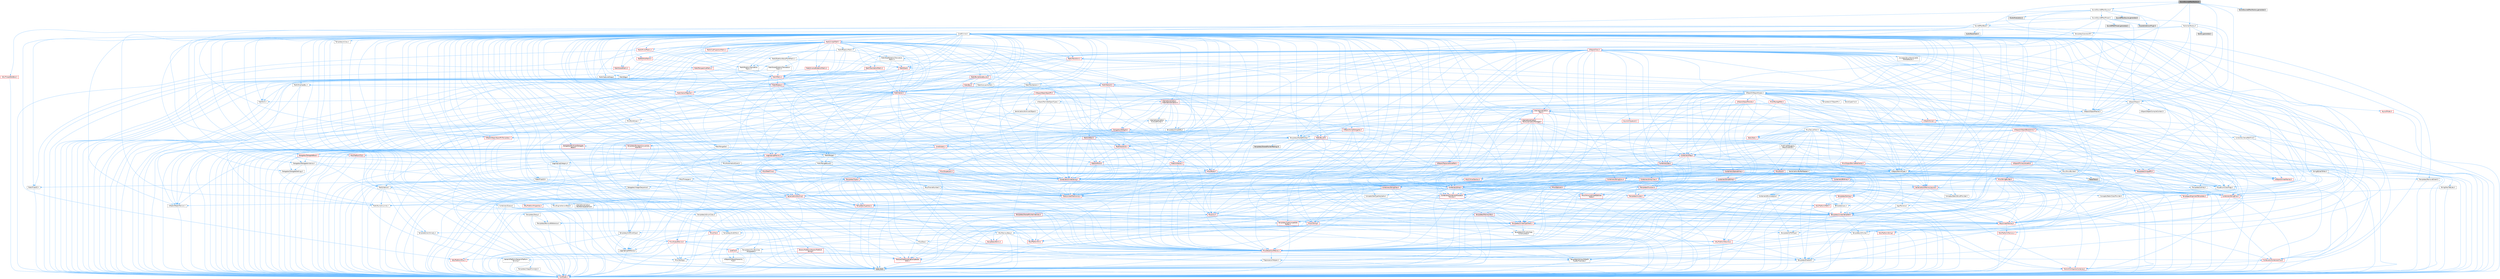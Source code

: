 digraph "SoundSourceEffectFactory.h"
{
 // INTERACTIVE_SVG=YES
 // LATEX_PDF_SIZE
  bgcolor="transparent";
  edge [fontname=Helvetica,fontsize=10,labelfontname=Helvetica,labelfontsize=10];
  node [fontname=Helvetica,fontsize=10,shape=box,height=0.2,width=0.4];
  Node1 [id="Node000001",label="SoundSourceEffectFactory.h",height=0.2,width=0.4,color="gray40", fillcolor="grey60", style="filled", fontcolor="black",tooltip=" "];
  Node1 -> Node2 [id="edge1_Node000001_Node000002",color="steelblue1",style="solid",tooltip=" "];
  Node2 [id="Node000002",label="Factories/Factory.h",height=0.2,width=0.4,color="grey40", fillcolor="white", style="filled",URL="$d2/d2f/Factory_8h.html",tooltip=" "];
  Node2 -> Node3 [id="edge2_Node000002_Node000003",color="steelblue1",style="solid",tooltip=" "];
  Node3 [id="Node000003",label="CoreMinimal.h",height=0.2,width=0.4,color="grey40", fillcolor="white", style="filled",URL="$d7/d67/CoreMinimal_8h.html",tooltip=" "];
  Node3 -> Node4 [id="edge3_Node000003_Node000004",color="steelblue1",style="solid",tooltip=" "];
  Node4 [id="Node000004",label="CoreTypes.h",height=0.2,width=0.4,color="red", fillcolor="#FFF0F0", style="filled",URL="$dc/dec/CoreTypes_8h.html",tooltip=" "];
  Node3 -> Node18 [id="edge4_Node000003_Node000018",color="steelblue1",style="solid",tooltip=" "];
  Node18 [id="Node000018",label="CoreFwd.h",height=0.2,width=0.4,color="red", fillcolor="#FFF0F0", style="filled",URL="$d1/d1e/CoreFwd_8h.html",tooltip=" "];
  Node18 -> Node4 [id="edge5_Node000018_Node000004",color="steelblue1",style="solid",tooltip=" "];
  Node18 -> Node19 [id="edge6_Node000018_Node000019",color="steelblue1",style="solid",tooltip=" "];
  Node19 [id="Node000019",label="Containers/ContainersFwd.h",height=0.2,width=0.4,color="red", fillcolor="#FFF0F0", style="filled",URL="$d4/d0a/ContainersFwd_8h.html",tooltip=" "];
  Node19 -> Node4 [id="edge7_Node000019_Node000004",color="steelblue1",style="solid",tooltip=" "];
  Node19 -> Node20 [id="edge8_Node000019_Node000020",color="steelblue1",style="solid",tooltip=" "];
  Node20 [id="Node000020",label="Traits/IsContiguousContainer.h",height=0.2,width=0.4,color="red", fillcolor="#FFF0F0", style="filled",URL="$d5/d3c/IsContiguousContainer_8h.html",tooltip=" "];
  Node20 -> Node4 [id="edge9_Node000020_Node000004",color="steelblue1",style="solid",tooltip=" "];
  Node18 -> Node24 [id="edge10_Node000018_Node000024",color="steelblue1",style="solid",tooltip=" "];
  Node24 [id="Node000024",label="UObject/UObjectHierarchy\lFwd.h",height=0.2,width=0.4,color="grey40", fillcolor="white", style="filled",URL="$d3/d13/UObjectHierarchyFwd_8h.html",tooltip=" "];
  Node3 -> Node24 [id="edge11_Node000003_Node000024",color="steelblue1",style="solid",tooltip=" "];
  Node3 -> Node19 [id="edge12_Node000003_Node000019",color="steelblue1",style="solid",tooltip=" "];
  Node3 -> Node25 [id="edge13_Node000003_Node000025",color="steelblue1",style="solid",tooltip=" "];
  Node25 [id="Node000025",label="Misc/VarArgs.h",height=0.2,width=0.4,color="grey40", fillcolor="white", style="filled",URL="$d5/d6f/VarArgs_8h.html",tooltip=" "];
  Node25 -> Node4 [id="edge14_Node000025_Node000004",color="steelblue1",style="solid",tooltip=" "];
  Node3 -> Node26 [id="edge15_Node000003_Node000026",color="steelblue1",style="solid",tooltip=" "];
  Node26 [id="Node000026",label="Logging/LogVerbosity.h",height=0.2,width=0.4,color="grey40", fillcolor="white", style="filled",URL="$d2/d8f/LogVerbosity_8h.html",tooltip=" "];
  Node26 -> Node4 [id="edge16_Node000026_Node000004",color="steelblue1",style="solid",tooltip=" "];
  Node3 -> Node27 [id="edge17_Node000003_Node000027",color="steelblue1",style="solid",tooltip=" "];
  Node27 [id="Node000027",label="Misc/OutputDevice.h",height=0.2,width=0.4,color="red", fillcolor="#FFF0F0", style="filled",URL="$d7/d32/OutputDevice_8h.html",tooltip=" "];
  Node27 -> Node18 [id="edge18_Node000027_Node000018",color="steelblue1",style="solid",tooltip=" "];
  Node27 -> Node4 [id="edge19_Node000027_Node000004",color="steelblue1",style="solid",tooltip=" "];
  Node27 -> Node26 [id="edge20_Node000027_Node000026",color="steelblue1",style="solid",tooltip=" "];
  Node27 -> Node25 [id="edge21_Node000027_Node000025",color="steelblue1",style="solid",tooltip=" "];
  Node27 -> Node28 [id="edge22_Node000027_Node000028",color="steelblue1",style="solid",tooltip=" "];
  Node28 [id="Node000028",label="Templates/IsArrayOrRefOf\lTypeByPredicate.h",height=0.2,width=0.4,color="grey40", fillcolor="white", style="filled",URL="$d6/da1/IsArrayOrRefOfTypeByPredicate_8h.html",tooltip=" "];
  Node28 -> Node4 [id="edge23_Node000028_Node000004",color="steelblue1",style="solid",tooltip=" "];
  Node27 -> Node31 [id="edge24_Node000027_Node000031",color="steelblue1",style="solid",tooltip=" "];
  Node31 [id="Node000031",label="Traits/IsCharEncodingCompatible\lWith.h",height=0.2,width=0.4,color="red", fillcolor="#FFF0F0", style="filled",URL="$df/dd1/IsCharEncodingCompatibleWith_8h.html",tooltip=" "];
  Node31 -> Node8 [id="edge25_Node000031_Node000008",color="steelblue1",style="solid",tooltip=" "];
  Node8 [id="Node000008",label="type_traits",height=0.2,width=0.4,color="grey60", fillcolor="#E0E0E0", style="filled",tooltip=" "];
  Node3 -> Node33 [id="edge26_Node000003_Node000033",color="steelblue1",style="solid",tooltip=" "];
  Node33 [id="Node000033",label="HAL/PlatformCrt.h",height=0.2,width=0.4,color="red", fillcolor="#FFF0F0", style="filled",URL="$d8/d75/PlatformCrt_8h.html",tooltip=" "];
  Node3 -> Node43 [id="edge27_Node000003_Node000043",color="steelblue1",style="solid",tooltip=" "];
  Node43 [id="Node000043",label="HAL/PlatformMisc.h",height=0.2,width=0.4,color="red", fillcolor="#FFF0F0", style="filled",URL="$d0/df5/PlatformMisc_8h.html",tooltip=" "];
  Node43 -> Node4 [id="edge28_Node000043_Node000004",color="steelblue1",style="solid",tooltip=" "];
  Node3 -> Node62 [id="edge29_Node000003_Node000062",color="steelblue1",style="solid",tooltip=" "];
  Node62 [id="Node000062",label="Misc/AssertionMacros.h",height=0.2,width=0.4,color="red", fillcolor="#FFF0F0", style="filled",URL="$d0/dfa/AssertionMacros_8h.html",tooltip=" "];
  Node62 -> Node4 [id="edge30_Node000062_Node000004",color="steelblue1",style="solid",tooltip=" "];
  Node62 -> Node43 [id="edge31_Node000062_Node000043",color="steelblue1",style="solid",tooltip=" "];
  Node62 -> Node9 [id="edge32_Node000062_Node000009",color="steelblue1",style="solid",tooltip=" "];
  Node9 [id="Node000009",label="PreprocessorHelpers.h",height=0.2,width=0.4,color="grey40", fillcolor="white", style="filled",URL="$db/ddb/PreprocessorHelpers_8h.html",tooltip=" "];
  Node62 -> Node63 [id="edge33_Node000062_Node000063",color="steelblue1",style="solid",tooltip=" "];
  Node63 [id="Node000063",label="Templates/EnableIf.h",height=0.2,width=0.4,color="grey40", fillcolor="white", style="filled",URL="$d7/d60/EnableIf_8h.html",tooltip=" "];
  Node63 -> Node4 [id="edge34_Node000063_Node000004",color="steelblue1",style="solid",tooltip=" "];
  Node62 -> Node28 [id="edge35_Node000062_Node000028",color="steelblue1",style="solid",tooltip=" "];
  Node62 -> Node31 [id="edge36_Node000062_Node000031",color="steelblue1",style="solid",tooltip=" "];
  Node62 -> Node25 [id="edge37_Node000062_Node000025",color="steelblue1",style="solid",tooltip=" "];
  Node3 -> Node71 [id="edge38_Node000003_Node000071",color="steelblue1",style="solid",tooltip=" "];
  Node71 [id="Node000071",label="Templates/IsPointer.h",height=0.2,width=0.4,color="grey40", fillcolor="white", style="filled",URL="$d7/d05/IsPointer_8h.html",tooltip=" "];
  Node71 -> Node4 [id="edge39_Node000071_Node000004",color="steelblue1",style="solid",tooltip=" "];
  Node3 -> Node72 [id="edge40_Node000003_Node000072",color="steelblue1",style="solid",tooltip=" "];
  Node72 [id="Node000072",label="HAL/PlatformMemory.h",height=0.2,width=0.4,color="red", fillcolor="#FFF0F0", style="filled",URL="$de/d68/PlatformMemory_8h.html",tooltip=" "];
  Node72 -> Node4 [id="edge41_Node000072_Node000004",color="steelblue1",style="solid",tooltip=" "];
  Node3 -> Node55 [id="edge42_Node000003_Node000055",color="steelblue1",style="solid",tooltip=" "];
  Node55 [id="Node000055",label="HAL/PlatformAtomics.h",height=0.2,width=0.4,color="red", fillcolor="#FFF0F0", style="filled",URL="$d3/d36/PlatformAtomics_8h.html",tooltip=" "];
  Node55 -> Node4 [id="edge43_Node000055_Node000004",color="steelblue1",style="solid",tooltip=" "];
  Node3 -> Node77 [id="edge44_Node000003_Node000077",color="steelblue1",style="solid",tooltip=" "];
  Node77 [id="Node000077",label="Misc/Exec.h",height=0.2,width=0.4,color="grey40", fillcolor="white", style="filled",URL="$de/ddb/Exec_8h.html",tooltip=" "];
  Node77 -> Node4 [id="edge45_Node000077_Node000004",color="steelblue1",style="solid",tooltip=" "];
  Node77 -> Node62 [id="edge46_Node000077_Node000062",color="steelblue1",style="solid",tooltip=" "];
  Node3 -> Node78 [id="edge47_Node000003_Node000078",color="steelblue1",style="solid",tooltip=" "];
  Node78 [id="Node000078",label="HAL/MemoryBase.h",height=0.2,width=0.4,color="grey40", fillcolor="white", style="filled",URL="$d6/d9f/MemoryBase_8h.html",tooltip=" "];
  Node78 -> Node4 [id="edge48_Node000078_Node000004",color="steelblue1",style="solid",tooltip=" "];
  Node78 -> Node55 [id="edge49_Node000078_Node000055",color="steelblue1",style="solid",tooltip=" "];
  Node78 -> Node33 [id="edge50_Node000078_Node000033",color="steelblue1",style="solid",tooltip=" "];
  Node78 -> Node77 [id="edge51_Node000078_Node000077",color="steelblue1",style="solid",tooltip=" "];
  Node78 -> Node27 [id="edge52_Node000078_Node000027",color="steelblue1",style="solid",tooltip=" "];
  Node78 -> Node79 [id="edge53_Node000078_Node000079",color="steelblue1",style="solid",tooltip=" "];
  Node79 [id="Node000079",label="Templates/Atomic.h",height=0.2,width=0.4,color="red", fillcolor="#FFF0F0", style="filled",URL="$d3/d91/Atomic_8h.html",tooltip=" "];
  Node3 -> Node88 [id="edge54_Node000003_Node000088",color="steelblue1",style="solid",tooltip=" "];
  Node88 [id="Node000088",label="HAL/UnrealMemory.h",height=0.2,width=0.4,color="red", fillcolor="#FFF0F0", style="filled",URL="$d9/d96/UnrealMemory_8h.html",tooltip=" "];
  Node88 -> Node4 [id="edge55_Node000088_Node000004",color="steelblue1",style="solid",tooltip=" "];
  Node88 -> Node78 [id="edge56_Node000088_Node000078",color="steelblue1",style="solid",tooltip=" "];
  Node88 -> Node72 [id="edge57_Node000088_Node000072",color="steelblue1",style="solid",tooltip=" "];
  Node88 -> Node71 [id="edge58_Node000088_Node000071",color="steelblue1",style="solid",tooltip=" "];
  Node3 -> Node90 [id="edge59_Node000003_Node000090",color="steelblue1",style="solid",tooltip=" "];
  Node90 [id="Node000090",label="Templates/IsArithmetic.h",height=0.2,width=0.4,color="grey40", fillcolor="white", style="filled",URL="$d2/d5d/IsArithmetic_8h.html",tooltip=" "];
  Node90 -> Node4 [id="edge60_Node000090_Node000004",color="steelblue1",style="solid",tooltip=" "];
  Node3 -> Node84 [id="edge61_Node000003_Node000084",color="steelblue1",style="solid",tooltip=" "];
  Node84 [id="Node000084",label="Templates/AndOrNot.h",height=0.2,width=0.4,color="grey40", fillcolor="white", style="filled",URL="$db/d0a/AndOrNot_8h.html",tooltip=" "];
  Node84 -> Node4 [id="edge62_Node000084_Node000004",color="steelblue1",style="solid",tooltip=" "];
  Node3 -> Node91 [id="edge63_Node000003_Node000091",color="steelblue1",style="solid",tooltip=" "];
  Node91 [id="Node000091",label="Templates/IsPODType.h",height=0.2,width=0.4,color="grey40", fillcolor="white", style="filled",URL="$d7/db1/IsPODType_8h.html",tooltip=" "];
  Node91 -> Node4 [id="edge64_Node000091_Node000004",color="steelblue1",style="solid",tooltip=" "];
  Node3 -> Node92 [id="edge65_Node000003_Node000092",color="steelblue1",style="solid",tooltip=" "];
  Node92 [id="Node000092",label="Templates/IsUECoreType.h",height=0.2,width=0.4,color="grey40", fillcolor="white", style="filled",URL="$d1/db8/IsUECoreType_8h.html",tooltip=" "];
  Node92 -> Node4 [id="edge66_Node000092_Node000004",color="steelblue1",style="solid",tooltip=" "];
  Node92 -> Node8 [id="edge67_Node000092_Node000008",color="steelblue1",style="solid",tooltip=" "];
  Node3 -> Node85 [id="edge68_Node000003_Node000085",color="steelblue1",style="solid",tooltip=" "];
  Node85 [id="Node000085",label="Templates/IsTriviallyCopy\lConstructible.h",height=0.2,width=0.4,color="grey40", fillcolor="white", style="filled",URL="$d3/d78/IsTriviallyCopyConstructible_8h.html",tooltip=" "];
  Node85 -> Node4 [id="edge69_Node000085_Node000004",color="steelblue1",style="solid",tooltip=" "];
  Node85 -> Node8 [id="edge70_Node000085_Node000008",color="steelblue1",style="solid",tooltip=" "];
  Node3 -> Node93 [id="edge71_Node000003_Node000093",color="steelblue1",style="solid",tooltip=" "];
  Node93 [id="Node000093",label="Templates/UnrealTypeTraits.h",height=0.2,width=0.4,color="red", fillcolor="#FFF0F0", style="filled",URL="$d2/d2d/UnrealTypeTraits_8h.html",tooltip=" "];
  Node93 -> Node4 [id="edge72_Node000093_Node000004",color="steelblue1",style="solid",tooltip=" "];
  Node93 -> Node71 [id="edge73_Node000093_Node000071",color="steelblue1",style="solid",tooltip=" "];
  Node93 -> Node62 [id="edge74_Node000093_Node000062",color="steelblue1",style="solid",tooltip=" "];
  Node93 -> Node84 [id="edge75_Node000093_Node000084",color="steelblue1",style="solid",tooltip=" "];
  Node93 -> Node63 [id="edge76_Node000093_Node000063",color="steelblue1",style="solid",tooltip=" "];
  Node93 -> Node90 [id="edge77_Node000093_Node000090",color="steelblue1",style="solid",tooltip=" "];
  Node93 -> Node91 [id="edge78_Node000093_Node000091",color="steelblue1",style="solid",tooltip=" "];
  Node93 -> Node92 [id="edge79_Node000093_Node000092",color="steelblue1",style="solid",tooltip=" "];
  Node93 -> Node85 [id="edge80_Node000093_Node000085",color="steelblue1",style="solid",tooltip=" "];
  Node3 -> Node63 [id="edge81_Node000003_Node000063",color="steelblue1",style="solid",tooltip=" "];
  Node3 -> Node95 [id="edge82_Node000003_Node000095",color="steelblue1",style="solid",tooltip=" "];
  Node95 [id="Node000095",label="Templates/RemoveReference.h",height=0.2,width=0.4,color="grey40", fillcolor="white", style="filled",URL="$da/dbe/RemoveReference_8h.html",tooltip=" "];
  Node95 -> Node4 [id="edge83_Node000095_Node000004",color="steelblue1",style="solid",tooltip=" "];
  Node3 -> Node96 [id="edge84_Node000003_Node000096",color="steelblue1",style="solid",tooltip=" "];
  Node96 [id="Node000096",label="Templates/IntegralConstant.h",height=0.2,width=0.4,color="grey40", fillcolor="white", style="filled",URL="$db/d1b/IntegralConstant_8h.html",tooltip=" "];
  Node96 -> Node4 [id="edge85_Node000096_Node000004",color="steelblue1",style="solid",tooltip=" "];
  Node3 -> Node97 [id="edge86_Node000003_Node000097",color="steelblue1",style="solid",tooltip=" "];
  Node97 [id="Node000097",label="Templates/IsClass.h",height=0.2,width=0.4,color="grey40", fillcolor="white", style="filled",URL="$db/dcb/IsClass_8h.html",tooltip=" "];
  Node97 -> Node4 [id="edge87_Node000097_Node000004",color="steelblue1",style="solid",tooltip=" "];
  Node3 -> Node98 [id="edge88_Node000003_Node000098",color="steelblue1",style="solid",tooltip=" "];
  Node98 [id="Node000098",label="Templates/TypeCompatible\lBytes.h",height=0.2,width=0.4,color="red", fillcolor="#FFF0F0", style="filled",URL="$df/d0a/TypeCompatibleBytes_8h.html",tooltip=" "];
  Node98 -> Node4 [id="edge89_Node000098_Node000004",color="steelblue1",style="solid",tooltip=" "];
  Node98 -> Node8 [id="edge90_Node000098_Node000008",color="steelblue1",style="solid",tooltip=" "];
  Node3 -> Node20 [id="edge91_Node000003_Node000020",color="steelblue1",style="solid",tooltip=" "];
  Node3 -> Node99 [id="edge92_Node000003_Node000099",color="steelblue1",style="solid",tooltip=" "];
  Node99 [id="Node000099",label="Templates/UnrealTemplate.h",height=0.2,width=0.4,color="red", fillcolor="#FFF0F0", style="filled",URL="$d4/d24/UnrealTemplate_8h.html",tooltip=" "];
  Node99 -> Node4 [id="edge93_Node000099_Node000004",color="steelblue1",style="solid",tooltip=" "];
  Node99 -> Node71 [id="edge94_Node000099_Node000071",color="steelblue1",style="solid",tooltip=" "];
  Node99 -> Node88 [id="edge95_Node000099_Node000088",color="steelblue1",style="solid",tooltip=" "];
  Node99 -> Node93 [id="edge96_Node000099_Node000093",color="steelblue1",style="solid",tooltip=" "];
  Node99 -> Node95 [id="edge97_Node000099_Node000095",color="steelblue1",style="solid",tooltip=" "];
  Node99 -> Node98 [id="edge98_Node000099_Node000098",color="steelblue1",style="solid",tooltip=" "];
  Node99 -> Node20 [id="edge99_Node000099_Node000020",color="steelblue1",style="solid",tooltip=" "];
  Node99 -> Node8 [id="edge100_Node000099_Node000008",color="steelblue1",style="solid",tooltip=" "];
  Node3 -> Node48 [id="edge101_Node000003_Node000048",color="steelblue1",style="solid",tooltip=" "];
  Node48 [id="Node000048",label="Math/NumericLimits.h",height=0.2,width=0.4,color="grey40", fillcolor="white", style="filled",URL="$df/d1b/NumericLimits_8h.html",tooltip=" "];
  Node48 -> Node4 [id="edge102_Node000048_Node000004",color="steelblue1",style="solid",tooltip=" "];
  Node3 -> Node103 [id="edge103_Node000003_Node000103",color="steelblue1",style="solid",tooltip=" "];
  Node103 [id="Node000103",label="HAL/PlatformMath.h",height=0.2,width=0.4,color="red", fillcolor="#FFF0F0", style="filled",URL="$dc/d53/PlatformMath_8h.html",tooltip=" "];
  Node103 -> Node4 [id="edge104_Node000103_Node000004",color="steelblue1",style="solid",tooltip=" "];
  Node3 -> Node86 [id="edge105_Node000003_Node000086",color="steelblue1",style="solid",tooltip=" "];
  Node86 [id="Node000086",label="Templates/IsTriviallyCopy\lAssignable.h",height=0.2,width=0.4,color="grey40", fillcolor="white", style="filled",URL="$d2/df2/IsTriviallyCopyAssignable_8h.html",tooltip=" "];
  Node86 -> Node4 [id="edge106_Node000086_Node000004",color="steelblue1",style="solid",tooltip=" "];
  Node86 -> Node8 [id="edge107_Node000086_Node000008",color="steelblue1",style="solid",tooltip=" "];
  Node3 -> Node111 [id="edge108_Node000003_Node000111",color="steelblue1",style="solid",tooltip=" "];
  Node111 [id="Node000111",label="Templates/MemoryOps.h",height=0.2,width=0.4,color="red", fillcolor="#FFF0F0", style="filled",URL="$db/dea/MemoryOps_8h.html",tooltip=" "];
  Node111 -> Node4 [id="edge109_Node000111_Node000004",color="steelblue1",style="solid",tooltip=" "];
  Node111 -> Node88 [id="edge110_Node000111_Node000088",color="steelblue1",style="solid",tooltip=" "];
  Node111 -> Node86 [id="edge111_Node000111_Node000086",color="steelblue1",style="solid",tooltip=" "];
  Node111 -> Node85 [id="edge112_Node000111_Node000085",color="steelblue1",style="solid",tooltip=" "];
  Node111 -> Node93 [id="edge113_Node000111_Node000093",color="steelblue1",style="solid",tooltip=" "];
  Node111 -> Node8 [id="edge114_Node000111_Node000008",color="steelblue1",style="solid",tooltip=" "];
  Node3 -> Node112 [id="edge115_Node000003_Node000112",color="steelblue1",style="solid",tooltip=" "];
  Node112 [id="Node000112",label="Containers/ContainerAllocation\lPolicies.h",height=0.2,width=0.4,color="red", fillcolor="#FFF0F0", style="filled",URL="$d7/dff/ContainerAllocationPolicies_8h.html",tooltip=" "];
  Node112 -> Node4 [id="edge116_Node000112_Node000004",color="steelblue1",style="solid",tooltip=" "];
  Node112 -> Node112 [id="edge117_Node000112_Node000112",color="steelblue1",style="solid",tooltip=" "];
  Node112 -> Node103 [id="edge118_Node000112_Node000103",color="steelblue1",style="solid",tooltip=" "];
  Node112 -> Node88 [id="edge119_Node000112_Node000088",color="steelblue1",style="solid",tooltip=" "];
  Node112 -> Node48 [id="edge120_Node000112_Node000048",color="steelblue1",style="solid",tooltip=" "];
  Node112 -> Node62 [id="edge121_Node000112_Node000062",color="steelblue1",style="solid",tooltip=" "];
  Node112 -> Node111 [id="edge122_Node000112_Node000111",color="steelblue1",style="solid",tooltip=" "];
  Node112 -> Node98 [id="edge123_Node000112_Node000098",color="steelblue1",style="solid",tooltip=" "];
  Node112 -> Node8 [id="edge124_Node000112_Node000008",color="steelblue1",style="solid",tooltip=" "];
  Node3 -> Node115 [id="edge125_Node000003_Node000115",color="steelblue1",style="solid",tooltip=" "];
  Node115 [id="Node000115",label="Templates/IsEnumClass.h",height=0.2,width=0.4,color="grey40", fillcolor="white", style="filled",URL="$d7/d15/IsEnumClass_8h.html",tooltip=" "];
  Node115 -> Node4 [id="edge126_Node000115_Node000004",color="steelblue1",style="solid",tooltip=" "];
  Node115 -> Node84 [id="edge127_Node000115_Node000084",color="steelblue1",style="solid",tooltip=" "];
  Node3 -> Node116 [id="edge128_Node000003_Node000116",color="steelblue1",style="solid",tooltip=" "];
  Node116 [id="Node000116",label="HAL/PlatformProperties.h",height=0.2,width=0.4,color="red", fillcolor="#FFF0F0", style="filled",URL="$d9/db0/PlatformProperties_8h.html",tooltip=" "];
  Node116 -> Node4 [id="edge129_Node000116_Node000004",color="steelblue1",style="solid",tooltip=" "];
  Node3 -> Node119 [id="edge130_Node000003_Node000119",color="steelblue1",style="solid",tooltip=" "];
  Node119 [id="Node000119",label="Misc/EngineVersionBase.h",height=0.2,width=0.4,color="grey40", fillcolor="white", style="filled",URL="$d5/d2b/EngineVersionBase_8h.html",tooltip=" "];
  Node119 -> Node4 [id="edge131_Node000119_Node000004",color="steelblue1",style="solid",tooltip=" "];
  Node3 -> Node120 [id="edge132_Node000003_Node000120",color="steelblue1",style="solid",tooltip=" "];
  Node120 [id="Node000120",label="Internationalization\l/TextNamespaceFwd.h",height=0.2,width=0.4,color="grey40", fillcolor="white", style="filled",URL="$d8/d97/TextNamespaceFwd_8h.html",tooltip=" "];
  Node120 -> Node4 [id="edge133_Node000120_Node000004",color="steelblue1",style="solid",tooltip=" "];
  Node3 -> Node121 [id="edge134_Node000003_Node000121",color="steelblue1",style="solid",tooltip=" "];
  Node121 [id="Node000121",label="Serialization/Archive.h",height=0.2,width=0.4,color="red", fillcolor="#FFF0F0", style="filled",URL="$d7/d3b/Archive_8h.html",tooltip=" "];
  Node121 -> Node18 [id="edge135_Node000121_Node000018",color="steelblue1",style="solid",tooltip=" "];
  Node121 -> Node4 [id="edge136_Node000121_Node000004",color="steelblue1",style="solid",tooltip=" "];
  Node121 -> Node116 [id="edge137_Node000121_Node000116",color="steelblue1",style="solid",tooltip=" "];
  Node121 -> Node120 [id="edge138_Node000121_Node000120",color="steelblue1",style="solid",tooltip=" "];
  Node121 -> Node62 [id="edge139_Node000121_Node000062",color="steelblue1",style="solid",tooltip=" "];
  Node121 -> Node119 [id="edge140_Node000121_Node000119",color="steelblue1",style="solid",tooltip=" "];
  Node121 -> Node25 [id="edge141_Node000121_Node000025",color="steelblue1",style="solid",tooltip=" "];
  Node121 -> Node63 [id="edge142_Node000121_Node000063",color="steelblue1",style="solid",tooltip=" "];
  Node121 -> Node28 [id="edge143_Node000121_Node000028",color="steelblue1",style="solid",tooltip=" "];
  Node121 -> Node115 [id="edge144_Node000121_Node000115",color="steelblue1",style="solid",tooltip=" "];
  Node121 -> Node99 [id="edge145_Node000121_Node000099",color="steelblue1",style="solid",tooltip=" "];
  Node121 -> Node31 [id="edge146_Node000121_Node000031",color="steelblue1",style="solid",tooltip=" "];
  Node121 -> Node124 [id="edge147_Node000121_Node000124",color="steelblue1",style="solid",tooltip=" "];
  Node124 [id="Node000124",label="UObject/ObjectVersion.h",height=0.2,width=0.4,color="grey40", fillcolor="white", style="filled",URL="$da/d63/ObjectVersion_8h.html",tooltip=" "];
  Node124 -> Node4 [id="edge148_Node000124_Node000004",color="steelblue1",style="solid",tooltip=" "];
  Node3 -> Node125 [id="edge149_Node000003_Node000125",color="steelblue1",style="solid",tooltip=" "];
  Node125 [id="Node000125",label="Templates/Less.h",height=0.2,width=0.4,color="grey40", fillcolor="white", style="filled",URL="$de/dc8/Less_8h.html",tooltip=" "];
  Node125 -> Node4 [id="edge150_Node000125_Node000004",color="steelblue1",style="solid",tooltip=" "];
  Node125 -> Node99 [id="edge151_Node000125_Node000099",color="steelblue1",style="solid",tooltip=" "];
  Node3 -> Node126 [id="edge152_Node000003_Node000126",color="steelblue1",style="solid",tooltip=" "];
  Node126 [id="Node000126",label="Templates/Sorting.h",height=0.2,width=0.4,color="red", fillcolor="#FFF0F0", style="filled",URL="$d3/d9e/Sorting_8h.html",tooltip=" "];
  Node126 -> Node4 [id="edge153_Node000126_Node000004",color="steelblue1",style="solid",tooltip=" "];
  Node126 -> Node103 [id="edge154_Node000126_Node000103",color="steelblue1",style="solid",tooltip=" "];
  Node126 -> Node125 [id="edge155_Node000126_Node000125",color="steelblue1",style="solid",tooltip=" "];
  Node3 -> Node137 [id="edge156_Node000003_Node000137",color="steelblue1",style="solid",tooltip=" "];
  Node137 [id="Node000137",label="Misc/Char.h",height=0.2,width=0.4,color="red", fillcolor="#FFF0F0", style="filled",URL="$d0/d58/Char_8h.html",tooltip=" "];
  Node137 -> Node4 [id="edge157_Node000137_Node000004",color="steelblue1",style="solid",tooltip=" "];
  Node137 -> Node8 [id="edge158_Node000137_Node000008",color="steelblue1",style="solid",tooltip=" "];
  Node3 -> Node140 [id="edge159_Node000003_Node000140",color="steelblue1",style="solid",tooltip=" "];
  Node140 [id="Node000140",label="GenericPlatform/GenericPlatform\lStricmp.h",height=0.2,width=0.4,color="grey40", fillcolor="white", style="filled",URL="$d2/d86/GenericPlatformStricmp_8h.html",tooltip=" "];
  Node140 -> Node4 [id="edge160_Node000140_Node000004",color="steelblue1",style="solid",tooltip=" "];
  Node3 -> Node141 [id="edge161_Node000003_Node000141",color="steelblue1",style="solid",tooltip=" "];
  Node141 [id="Node000141",label="GenericPlatform/GenericPlatform\lString.h",height=0.2,width=0.4,color="red", fillcolor="#FFF0F0", style="filled",URL="$dd/d20/GenericPlatformString_8h.html",tooltip=" "];
  Node141 -> Node4 [id="edge162_Node000141_Node000004",color="steelblue1",style="solid",tooltip=" "];
  Node141 -> Node140 [id="edge163_Node000141_Node000140",color="steelblue1",style="solid",tooltip=" "];
  Node141 -> Node63 [id="edge164_Node000141_Node000063",color="steelblue1",style="solid",tooltip=" "];
  Node141 -> Node31 [id="edge165_Node000141_Node000031",color="steelblue1",style="solid",tooltip=" "];
  Node141 -> Node8 [id="edge166_Node000141_Node000008",color="steelblue1",style="solid",tooltip=" "];
  Node3 -> Node74 [id="edge167_Node000003_Node000074",color="steelblue1",style="solid",tooltip=" "];
  Node74 [id="Node000074",label="HAL/PlatformString.h",height=0.2,width=0.4,color="red", fillcolor="#FFF0F0", style="filled",URL="$db/db5/PlatformString_8h.html",tooltip=" "];
  Node74 -> Node4 [id="edge168_Node000074_Node000004",color="steelblue1",style="solid",tooltip=" "];
  Node3 -> Node144 [id="edge169_Node000003_Node000144",color="steelblue1",style="solid",tooltip=" "];
  Node144 [id="Node000144",label="Misc/CString.h",height=0.2,width=0.4,color="red", fillcolor="#FFF0F0", style="filled",URL="$d2/d49/CString_8h.html",tooltip=" "];
  Node144 -> Node4 [id="edge170_Node000144_Node000004",color="steelblue1",style="solid",tooltip=" "];
  Node144 -> Node33 [id="edge171_Node000144_Node000033",color="steelblue1",style="solid",tooltip=" "];
  Node144 -> Node74 [id="edge172_Node000144_Node000074",color="steelblue1",style="solid",tooltip=" "];
  Node144 -> Node62 [id="edge173_Node000144_Node000062",color="steelblue1",style="solid",tooltip=" "];
  Node144 -> Node137 [id="edge174_Node000144_Node000137",color="steelblue1",style="solid",tooltip=" "];
  Node144 -> Node25 [id="edge175_Node000144_Node000025",color="steelblue1",style="solid",tooltip=" "];
  Node144 -> Node28 [id="edge176_Node000144_Node000028",color="steelblue1",style="solid",tooltip=" "];
  Node144 -> Node31 [id="edge177_Node000144_Node000031",color="steelblue1",style="solid",tooltip=" "];
  Node3 -> Node145 [id="edge178_Node000003_Node000145",color="steelblue1",style="solid",tooltip=" "];
  Node145 [id="Node000145",label="Misc/Crc.h",height=0.2,width=0.4,color="red", fillcolor="#FFF0F0", style="filled",URL="$d4/dd2/Crc_8h.html",tooltip=" "];
  Node145 -> Node4 [id="edge179_Node000145_Node000004",color="steelblue1",style="solid",tooltip=" "];
  Node145 -> Node74 [id="edge180_Node000145_Node000074",color="steelblue1",style="solid",tooltip=" "];
  Node145 -> Node62 [id="edge181_Node000145_Node000062",color="steelblue1",style="solid",tooltip=" "];
  Node145 -> Node144 [id="edge182_Node000145_Node000144",color="steelblue1",style="solid",tooltip=" "];
  Node145 -> Node137 [id="edge183_Node000145_Node000137",color="steelblue1",style="solid",tooltip=" "];
  Node145 -> Node93 [id="edge184_Node000145_Node000093",color="steelblue1",style="solid",tooltip=" "];
  Node3 -> Node136 [id="edge185_Node000003_Node000136",color="steelblue1",style="solid",tooltip=" "];
  Node136 [id="Node000136",label="Math/UnrealMathUtility.h",height=0.2,width=0.4,color="red", fillcolor="#FFF0F0", style="filled",URL="$db/db8/UnrealMathUtility_8h.html",tooltip=" "];
  Node136 -> Node4 [id="edge186_Node000136_Node000004",color="steelblue1",style="solid",tooltip=" "];
  Node136 -> Node62 [id="edge187_Node000136_Node000062",color="steelblue1",style="solid",tooltip=" "];
  Node136 -> Node103 [id="edge188_Node000136_Node000103",color="steelblue1",style="solid",tooltip=" "];
  Node3 -> Node146 [id="edge189_Node000003_Node000146",color="steelblue1",style="solid",tooltip=" "];
  Node146 [id="Node000146",label="Containers/UnrealString.h",height=0.2,width=0.4,color="red", fillcolor="#FFF0F0", style="filled",URL="$d5/dba/UnrealString_8h.html",tooltip=" "];
  Node3 -> Node150 [id="edge190_Node000003_Node000150",color="steelblue1",style="solid",tooltip=" "];
  Node150 [id="Node000150",label="Containers/Array.h",height=0.2,width=0.4,color="red", fillcolor="#FFF0F0", style="filled",URL="$df/dd0/Array_8h.html",tooltip=" "];
  Node150 -> Node4 [id="edge191_Node000150_Node000004",color="steelblue1",style="solid",tooltip=" "];
  Node150 -> Node62 [id="edge192_Node000150_Node000062",color="steelblue1",style="solid",tooltip=" "];
  Node150 -> Node151 [id="edge193_Node000150_Node000151",color="steelblue1",style="solid",tooltip=" "];
  Node151 [id="Node000151",label="Misc/IntrusiveUnsetOptional\lState.h",height=0.2,width=0.4,color="red", fillcolor="#FFF0F0", style="filled",URL="$d2/d0a/IntrusiveUnsetOptionalState_8h.html",tooltip=" "];
  Node150 -> Node88 [id="edge194_Node000150_Node000088",color="steelblue1",style="solid",tooltip=" "];
  Node150 -> Node93 [id="edge195_Node000150_Node000093",color="steelblue1",style="solid",tooltip=" "];
  Node150 -> Node99 [id="edge196_Node000150_Node000099",color="steelblue1",style="solid",tooltip=" "];
  Node150 -> Node112 [id="edge197_Node000150_Node000112",color="steelblue1",style="solid",tooltip=" "];
  Node150 -> Node121 [id="edge198_Node000150_Node000121",color="steelblue1",style="solid",tooltip=" "];
  Node150 -> Node171 [id="edge199_Node000150_Node000171",color="steelblue1",style="solid",tooltip=" "];
  Node171 [id="Node000171",label="Concepts/GetTypeHashable.h",height=0.2,width=0.4,color="grey40", fillcolor="white", style="filled",URL="$d3/da2/GetTypeHashable_8h.html",tooltip=" "];
  Node171 -> Node4 [id="edge200_Node000171_Node000004",color="steelblue1",style="solid",tooltip=" "];
  Node171 -> Node162 [id="edge201_Node000171_Node000162",color="steelblue1",style="solid",tooltip=" "];
  Node162 [id="Node000162",label="Templates/TypeHash.h",height=0.2,width=0.4,color="red", fillcolor="#FFF0F0", style="filled",URL="$d1/d62/TypeHash_8h.html",tooltip=" "];
  Node162 -> Node4 [id="edge202_Node000162_Node000004",color="steelblue1",style="solid",tooltip=" "];
  Node162 -> Node145 [id="edge203_Node000162_Node000145",color="steelblue1",style="solid",tooltip=" "];
  Node162 -> Node8 [id="edge204_Node000162_Node000008",color="steelblue1",style="solid",tooltip=" "];
  Node150 -> Node129 [id="edge205_Node000150_Node000129",color="steelblue1",style="solid",tooltip=" "];
  Node129 [id="Node000129",label="Templates/Invoke.h",height=0.2,width=0.4,color="red", fillcolor="#FFF0F0", style="filled",URL="$d7/deb/Invoke_8h.html",tooltip=" "];
  Node129 -> Node4 [id="edge206_Node000129_Node000004",color="steelblue1",style="solid",tooltip=" "];
  Node129 -> Node99 [id="edge207_Node000129_Node000099",color="steelblue1",style="solid",tooltip=" "];
  Node129 -> Node8 [id="edge208_Node000129_Node000008",color="steelblue1",style="solid",tooltip=" "];
  Node150 -> Node125 [id="edge209_Node000150_Node000125",color="steelblue1",style="solid",tooltip=" "];
  Node150 -> Node126 [id="edge210_Node000150_Node000126",color="steelblue1",style="solid",tooltip=" "];
  Node150 -> Node173 [id="edge211_Node000150_Node000173",color="steelblue1",style="solid",tooltip=" "];
  Node173 [id="Node000173",label="Templates/AlignmentTemplates.h",height=0.2,width=0.4,color="red", fillcolor="#FFF0F0", style="filled",URL="$dd/d32/AlignmentTemplates_8h.html",tooltip=" "];
  Node173 -> Node4 [id="edge212_Node000173_Node000004",color="steelblue1",style="solid",tooltip=" "];
  Node173 -> Node71 [id="edge213_Node000173_Node000071",color="steelblue1",style="solid",tooltip=" "];
  Node150 -> Node8 [id="edge214_Node000150_Node000008",color="steelblue1",style="solid",tooltip=" "];
  Node3 -> Node174 [id="edge215_Node000003_Node000174",color="steelblue1",style="solid",tooltip=" "];
  Node174 [id="Node000174",label="Misc/FrameNumber.h",height=0.2,width=0.4,color="grey40", fillcolor="white", style="filled",URL="$dd/dbd/FrameNumber_8h.html",tooltip=" "];
  Node174 -> Node4 [id="edge216_Node000174_Node000004",color="steelblue1",style="solid",tooltip=" "];
  Node174 -> Node48 [id="edge217_Node000174_Node000048",color="steelblue1",style="solid",tooltip=" "];
  Node174 -> Node136 [id="edge218_Node000174_Node000136",color="steelblue1",style="solid",tooltip=" "];
  Node174 -> Node63 [id="edge219_Node000174_Node000063",color="steelblue1",style="solid",tooltip=" "];
  Node174 -> Node93 [id="edge220_Node000174_Node000093",color="steelblue1",style="solid",tooltip=" "];
  Node3 -> Node175 [id="edge221_Node000003_Node000175",color="steelblue1",style="solid",tooltip=" "];
  Node175 [id="Node000175",label="Misc/Timespan.h",height=0.2,width=0.4,color="grey40", fillcolor="white", style="filled",URL="$da/dd9/Timespan_8h.html",tooltip=" "];
  Node175 -> Node4 [id="edge222_Node000175_Node000004",color="steelblue1",style="solid",tooltip=" "];
  Node175 -> Node176 [id="edge223_Node000175_Node000176",color="steelblue1",style="solid",tooltip=" "];
  Node176 [id="Node000176",label="Math/Interval.h",height=0.2,width=0.4,color="grey40", fillcolor="white", style="filled",URL="$d1/d55/Interval_8h.html",tooltip=" "];
  Node176 -> Node4 [id="edge224_Node000176_Node000004",color="steelblue1",style="solid",tooltip=" "];
  Node176 -> Node90 [id="edge225_Node000176_Node000090",color="steelblue1",style="solid",tooltip=" "];
  Node176 -> Node93 [id="edge226_Node000176_Node000093",color="steelblue1",style="solid",tooltip=" "];
  Node176 -> Node48 [id="edge227_Node000176_Node000048",color="steelblue1",style="solid",tooltip=" "];
  Node176 -> Node136 [id="edge228_Node000176_Node000136",color="steelblue1",style="solid",tooltip=" "];
  Node175 -> Node136 [id="edge229_Node000175_Node000136",color="steelblue1",style="solid",tooltip=" "];
  Node175 -> Node62 [id="edge230_Node000175_Node000062",color="steelblue1",style="solid",tooltip=" "];
  Node3 -> Node177 [id="edge231_Node000003_Node000177",color="steelblue1",style="solid",tooltip=" "];
  Node177 [id="Node000177",label="Containers/StringConv.h",height=0.2,width=0.4,color="red", fillcolor="#FFF0F0", style="filled",URL="$d3/ddf/StringConv_8h.html",tooltip=" "];
  Node177 -> Node4 [id="edge232_Node000177_Node000004",color="steelblue1",style="solid",tooltip=" "];
  Node177 -> Node62 [id="edge233_Node000177_Node000062",color="steelblue1",style="solid",tooltip=" "];
  Node177 -> Node112 [id="edge234_Node000177_Node000112",color="steelblue1",style="solid",tooltip=" "];
  Node177 -> Node150 [id="edge235_Node000177_Node000150",color="steelblue1",style="solid",tooltip=" "];
  Node177 -> Node144 [id="edge236_Node000177_Node000144",color="steelblue1",style="solid",tooltip=" "];
  Node177 -> Node178 [id="edge237_Node000177_Node000178",color="steelblue1",style="solid",tooltip=" "];
  Node178 [id="Node000178",label="Templates/IsArray.h",height=0.2,width=0.4,color="grey40", fillcolor="white", style="filled",URL="$d8/d8d/IsArray_8h.html",tooltip=" "];
  Node178 -> Node4 [id="edge238_Node000178_Node000004",color="steelblue1",style="solid",tooltip=" "];
  Node177 -> Node99 [id="edge239_Node000177_Node000099",color="steelblue1",style="solid",tooltip=" "];
  Node177 -> Node93 [id="edge240_Node000177_Node000093",color="steelblue1",style="solid",tooltip=" "];
  Node177 -> Node31 [id="edge241_Node000177_Node000031",color="steelblue1",style="solid",tooltip=" "];
  Node177 -> Node20 [id="edge242_Node000177_Node000020",color="steelblue1",style="solid",tooltip=" "];
  Node177 -> Node8 [id="edge243_Node000177_Node000008",color="steelblue1",style="solid",tooltip=" "];
  Node3 -> Node179 [id="edge244_Node000003_Node000179",color="steelblue1",style="solid",tooltip=" "];
  Node179 [id="Node000179",label="UObject/UnrealNames.h",height=0.2,width=0.4,color="red", fillcolor="#FFF0F0", style="filled",URL="$d8/db1/UnrealNames_8h.html",tooltip=" "];
  Node179 -> Node4 [id="edge245_Node000179_Node000004",color="steelblue1",style="solid",tooltip=" "];
  Node3 -> Node181 [id="edge246_Node000003_Node000181",color="steelblue1",style="solid",tooltip=" "];
  Node181 [id="Node000181",label="UObject/NameTypes.h",height=0.2,width=0.4,color="grey40", fillcolor="white", style="filled",URL="$d6/d35/NameTypes_8h.html",tooltip=" "];
  Node181 -> Node4 [id="edge247_Node000181_Node000004",color="steelblue1",style="solid",tooltip=" "];
  Node181 -> Node62 [id="edge248_Node000181_Node000062",color="steelblue1",style="solid",tooltip=" "];
  Node181 -> Node88 [id="edge249_Node000181_Node000088",color="steelblue1",style="solid",tooltip=" "];
  Node181 -> Node93 [id="edge250_Node000181_Node000093",color="steelblue1",style="solid",tooltip=" "];
  Node181 -> Node99 [id="edge251_Node000181_Node000099",color="steelblue1",style="solid",tooltip=" "];
  Node181 -> Node146 [id="edge252_Node000181_Node000146",color="steelblue1",style="solid",tooltip=" "];
  Node181 -> Node182 [id="edge253_Node000181_Node000182",color="steelblue1",style="solid",tooltip=" "];
  Node182 [id="Node000182",label="HAL/CriticalSection.h",height=0.2,width=0.4,color="red", fillcolor="#FFF0F0", style="filled",URL="$d6/d90/CriticalSection_8h.html",tooltip=" "];
  Node181 -> Node177 [id="edge254_Node000181_Node000177",color="steelblue1",style="solid",tooltip=" "];
  Node181 -> Node45 [id="edge255_Node000181_Node000045",color="steelblue1",style="solid",tooltip=" "];
  Node45 [id="Node000045",label="Containers/StringFwd.h",height=0.2,width=0.4,color="red", fillcolor="#FFF0F0", style="filled",URL="$df/d37/StringFwd_8h.html",tooltip=" "];
  Node45 -> Node4 [id="edge256_Node000045_Node000004",color="steelblue1",style="solid",tooltip=" "];
  Node45 -> Node20 [id="edge257_Node000045_Node000020",color="steelblue1",style="solid",tooltip=" "];
  Node181 -> Node179 [id="edge258_Node000181_Node000179",color="steelblue1",style="solid",tooltip=" "];
  Node181 -> Node79 [id="edge259_Node000181_Node000079",color="steelblue1",style="solid",tooltip=" "];
  Node181 -> Node158 [id="edge260_Node000181_Node000158",color="steelblue1",style="solid",tooltip=" "];
  Node158 [id="Node000158",label="Serialization/MemoryLayout.h",height=0.2,width=0.4,color="red", fillcolor="#FFF0F0", style="filled",URL="$d7/d66/MemoryLayout_8h.html",tooltip=" "];
  Node158 -> Node159 [id="edge261_Node000158_Node000159",color="steelblue1",style="solid",tooltip=" "];
  Node159 [id="Node000159",label="Concepts/StaticClassProvider.h",height=0.2,width=0.4,color="grey40", fillcolor="white", style="filled",URL="$dd/d83/StaticClassProvider_8h.html",tooltip=" "];
  Node158 -> Node160 [id="edge262_Node000158_Node000160",color="steelblue1",style="solid",tooltip=" "];
  Node160 [id="Node000160",label="Concepts/StaticStructProvider.h",height=0.2,width=0.4,color="grey40", fillcolor="white", style="filled",URL="$d5/d77/StaticStructProvider_8h.html",tooltip=" "];
  Node158 -> Node161 [id="edge263_Node000158_Node000161",color="steelblue1",style="solid",tooltip=" "];
  Node161 [id="Node000161",label="Containers/EnumAsByte.h",height=0.2,width=0.4,color="grey40", fillcolor="white", style="filled",URL="$d6/d9a/EnumAsByte_8h.html",tooltip=" "];
  Node161 -> Node4 [id="edge264_Node000161_Node000004",color="steelblue1",style="solid",tooltip=" "];
  Node161 -> Node91 [id="edge265_Node000161_Node000091",color="steelblue1",style="solid",tooltip=" "];
  Node161 -> Node162 [id="edge266_Node000161_Node000162",color="steelblue1",style="solid",tooltip=" "];
  Node158 -> Node45 [id="edge267_Node000158_Node000045",color="steelblue1",style="solid",tooltip=" "];
  Node158 -> Node88 [id="edge268_Node000158_Node000088",color="steelblue1",style="solid",tooltip=" "];
  Node158 -> Node63 [id="edge269_Node000158_Node000063",color="steelblue1",style="solid",tooltip=" "];
  Node158 -> Node99 [id="edge270_Node000158_Node000099",color="steelblue1",style="solid",tooltip=" "];
  Node181 -> Node151 [id="edge271_Node000181_Node000151",color="steelblue1",style="solid",tooltip=" "];
  Node181 -> Node185 [id="edge272_Node000181_Node000185",color="steelblue1",style="solid",tooltip=" "];
  Node185 [id="Node000185",label="Misc/StringBuilder.h",height=0.2,width=0.4,color="red", fillcolor="#FFF0F0", style="filled",URL="$d4/d52/StringBuilder_8h.html",tooltip=" "];
  Node185 -> Node45 [id="edge273_Node000185_Node000045",color="steelblue1",style="solid",tooltip=" "];
  Node185 -> Node186 [id="edge274_Node000185_Node000186",color="steelblue1",style="solid",tooltip=" "];
  Node186 [id="Node000186",label="Containers/StringView.h",height=0.2,width=0.4,color="red", fillcolor="#FFF0F0", style="filled",URL="$dd/dea/StringView_8h.html",tooltip=" "];
  Node186 -> Node4 [id="edge275_Node000186_Node000004",color="steelblue1",style="solid",tooltip=" "];
  Node186 -> Node45 [id="edge276_Node000186_Node000045",color="steelblue1",style="solid",tooltip=" "];
  Node186 -> Node88 [id="edge277_Node000186_Node000088",color="steelblue1",style="solid",tooltip=" "];
  Node186 -> Node48 [id="edge278_Node000186_Node000048",color="steelblue1",style="solid",tooltip=" "];
  Node186 -> Node136 [id="edge279_Node000186_Node000136",color="steelblue1",style="solid",tooltip=" "];
  Node186 -> Node145 [id="edge280_Node000186_Node000145",color="steelblue1",style="solid",tooltip=" "];
  Node186 -> Node144 [id="edge281_Node000186_Node000144",color="steelblue1",style="solid",tooltip=" "];
  Node186 -> Node99 [id="edge282_Node000186_Node000099",color="steelblue1",style="solid",tooltip=" "];
  Node186 -> Node31 [id="edge283_Node000186_Node000031",color="steelblue1",style="solid",tooltip=" "];
  Node186 -> Node20 [id="edge284_Node000186_Node000020",color="steelblue1",style="solid",tooltip=" "];
  Node186 -> Node8 [id="edge285_Node000186_Node000008",color="steelblue1",style="solid",tooltip=" "];
  Node185 -> Node4 [id="edge286_Node000185_Node000004",color="steelblue1",style="solid",tooltip=" "];
  Node185 -> Node74 [id="edge287_Node000185_Node000074",color="steelblue1",style="solid",tooltip=" "];
  Node185 -> Node88 [id="edge288_Node000185_Node000088",color="steelblue1",style="solid",tooltip=" "];
  Node185 -> Node62 [id="edge289_Node000185_Node000062",color="steelblue1",style="solid",tooltip=" "];
  Node185 -> Node144 [id="edge290_Node000185_Node000144",color="steelblue1",style="solid",tooltip=" "];
  Node185 -> Node63 [id="edge291_Node000185_Node000063",color="steelblue1",style="solid",tooltip=" "];
  Node185 -> Node28 [id="edge292_Node000185_Node000028",color="steelblue1",style="solid",tooltip=" "];
  Node185 -> Node99 [id="edge293_Node000185_Node000099",color="steelblue1",style="solid",tooltip=" "];
  Node185 -> Node93 [id="edge294_Node000185_Node000093",color="steelblue1",style="solid",tooltip=" "];
  Node185 -> Node31 [id="edge295_Node000185_Node000031",color="steelblue1",style="solid",tooltip=" "];
  Node185 -> Node20 [id="edge296_Node000185_Node000020",color="steelblue1",style="solid",tooltip=" "];
  Node185 -> Node8 [id="edge297_Node000185_Node000008",color="steelblue1",style="solid",tooltip=" "];
  Node181 -> Node61 [id="edge298_Node000181_Node000061",color="steelblue1",style="solid",tooltip=" "];
  Node61 [id="Node000061",label="Trace/Trace.h",height=0.2,width=0.4,color="grey60", fillcolor="#E0E0E0", style="filled",tooltip=" "];
  Node3 -> Node189 [id="edge299_Node000003_Node000189",color="steelblue1",style="solid",tooltip=" "];
  Node189 [id="Node000189",label="Misc/Parse.h",height=0.2,width=0.4,color="red", fillcolor="#FFF0F0", style="filled",URL="$dc/d71/Parse_8h.html",tooltip=" "];
  Node189 -> Node45 [id="edge300_Node000189_Node000045",color="steelblue1",style="solid",tooltip=" "];
  Node189 -> Node146 [id="edge301_Node000189_Node000146",color="steelblue1",style="solid",tooltip=" "];
  Node189 -> Node4 [id="edge302_Node000189_Node000004",color="steelblue1",style="solid",tooltip=" "];
  Node189 -> Node33 [id="edge303_Node000189_Node000033",color="steelblue1",style="solid",tooltip=" "];
  Node189 -> Node50 [id="edge304_Node000189_Node000050",color="steelblue1",style="solid",tooltip=" "];
  Node50 [id="Node000050",label="Misc/EnumClassFlags.h",height=0.2,width=0.4,color="grey40", fillcolor="white", style="filled",URL="$d8/de7/EnumClassFlags_8h.html",tooltip=" "];
  Node189 -> Node190 [id="edge305_Node000189_Node000190",color="steelblue1",style="solid",tooltip=" "];
  Node190 [id="Node000190",label="Templates/Function.h",height=0.2,width=0.4,color="red", fillcolor="#FFF0F0", style="filled",URL="$df/df5/Function_8h.html",tooltip=" "];
  Node190 -> Node4 [id="edge306_Node000190_Node000004",color="steelblue1",style="solid",tooltip=" "];
  Node190 -> Node62 [id="edge307_Node000190_Node000062",color="steelblue1",style="solid",tooltip=" "];
  Node190 -> Node151 [id="edge308_Node000190_Node000151",color="steelblue1",style="solid",tooltip=" "];
  Node190 -> Node88 [id="edge309_Node000190_Node000088",color="steelblue1",style="solid",tooltip=" "];
  Node190 -> Node93 [id="edge310_Node000190_Node000093",color="steelblue1",style="solid",tooltip=" "];
  Node190 -> Node129 [id="edge311_Node000190_Node000129",color="steelblue1",style="solid",tooltip=" "];
  Node190 -> Node99 [id="edge312_Node000190_Node000099",color="steelblue1",style="solid",tooltip=" "];
  Node190 -> Node136 [id="edge313_Node000190_Node000136",color="steelblue1",style="solid",tooltip=" "];
  Node190 -> Node8 [id="edge314_Node000190_Node000008",color="steelblue1",style="solid",tooltip=" "];
  Node3 -> Node173 [id="edge315_Node000003_Node000173",color="steelblue1",style="solid",tooltip=" "];
  Node3 -> Node192 [id="edge316_Node000003_Node000192",color="steelblue1",style="solid",tooltip=" "];
  Node192 [id="Node000192",label="Misc/StructBuilder.h",height=0.2,width=0.4,color="grey40", fillcolor="white", style="filled",URL="$d9/db3/StructBuilder_8h.html",tooltip=" "];
  Node192 -> Node4 [id="edge317_Node000192_Node000004",color="steelblue1",style="solid",tooltip=" "];
  Node192 -> Node136 [id="edge318_Node000192_Node000136",color="steelblue1",style="solid",tooltip=" "];
  Node192 -> Node173 [id="edge319_Node000192_Node000173",color="steelblue1",style="solid",tooltip=" "];
  Node3 -> Node105 [id="edge320_Node000003_Node000105",color="steelblue1",style="solid",tooltip=" "];
  Node105 [id="Node000105",label="Templates/Decay.h",height=0.2,width=0.4,color="grey40", fillcolor="white", style="filled",URL="$dd/d0f/Decay_8h.html",tooltip=" "];
  Node105 -> Node4 [id="edge321_Node000105_Node000004",color="steelblue1",style="solid",tooltip=" "];
  Node105 -> Node95 [id="edge322_Node000105_Node000095",color="steelblue1",style="solid",tooltip=" "];
  Node105 -> Node8 [id="edge323_Node000105_Node000008",color="steelblue1",style="solid",tooltip=" "];
  Node3 -> Node193 [id="edge324_Node000003_Node000193",color="steelblue1",style="solid",tooltip=" "];
  Node193 [id="Node000193",label="Templates/PointerIsConvertible\lFromTo.h",height=0.2,width=0.4,color="red", fillcolor="#FFF0F0", style="filled",URL="$d6/d65/PointerIsConvertibleFromTo_8h.html",tooltip=" "];
  Node193 -> Node4 [id="edge325_Node000193_Node000004",color="steelblue1",style="solid",tooltip=" "];
  Node193 -> Node8 [id="edge326_Node000193_Node000008",color="steelblue1",style="solid",tooltip=" "];
  Node3 -> Node129 [id="edge327_Node000003_Node000129",color="steelblue1",style="solid",tooltip=" "];
  Node3 -> Node190 [id="edge328_Node000003_Node000190",color="steelblue1",style="solid",tooltip=" "];
  Node3 -> Node162 [id="edge329_Node000003_Node000162",color="steelblue1",style="solid",tooltip=" "];
  Node3 -> Node194 [id="edge330_Node000003_Node000194",color="steelblue1",style="solid",tooltip=" "];
  Node194 [id="Node000194",label="Containers/ScriptArray.h",height=0.2,width=0.4,color="red", fillcolor="#FFF0F0", style="filled",URL="$dc/daf/ScriptArray_8h.html",tooltip=" "];
  Node194 -> Node4 [id="edge331_Node000194_Node000004",color="steelblue1",style="solid",tooltip=" "];
  Node194 -> Node62 [id="edge332_Node000194_Node000062",color="steelblue1",style="solid",tooltip=" "];
  Node194 -> Node88 [id="edge333_Node000194_Node000088",color="steelblue1",style="solid",tooltip=" "];
  Node194 -> Node112 [id="edge334_Node000194_Node000112",color="steelblue1",style="solid",tooltip=" "];
  Node194 -> Node150 [id="edge335_Node000194_Node000150",color="steelblue1",style="solid",tooltip=" "];
  Node3 -> Node195 [id="edge336_Node000003_Node000195",color="steelblue1",style="solid",tooltip=" "];
  Node195 [id="Node000195",label="Containers/BitArray.h",height=0.2,width=0.4,color="red", fillcolor="#FFF0F0", style="filled",URL="$d1/de4/BitArray_8h.html",tooltip=" "];
  Node195 -> Node112 [id="edge337_Node000195_Node000112",color="steelblue1",style="solid",tooltip=" "];
  Node195 -> Node4 [id="edge338_Node000195_Node000004",color="steelblue1",style="solid",tooltip=" "];
  Node195 -> Node55 [id="edge339_Node000195_Node000055",color="steelblue1",style="solid",tooltip=" "];
  Node195 -> Node88 [id="edge340_Node000195_Node000088",color="steelblue1",style="solid",tooltip=" "];
  Node195 -> Node136 [id="edge341_Node000195_Node000136",color="steelblue1",style="solid",tooltip=" "];
  Node195 -> Node62 [id="edge342_Node000195_Node000062",color="steelblue1",style="solid",tooltip=" "];
  Node195 -> Node50 [id="edge343_Node000195_Node000050",color="steelblue1",style="solid",tooltip=" "];
  Node195 -> Node121 [id="edge344_Node000195_Node000121",color="steelblue1",style="solid",tooltip=" "];
  Node195 -> Node158 [id="edge345_Node000195_Node000158",color="steelblue1",style="solid",tooltip=" "];
  Node195 -> Node63 [id="edge346_Node000195_Node000063",color="steelblue1",style="solid",tooltip=" "];
  Node195 -> Node129 [id="edge347_Node000195_Node000129",color="steelblue1",style="solid",tooltip=" "];
  Node195 -> Node99 [id="edge348_Node000195_Node000099",color="steelblue1",style="solid",tooltip=" "];
  Node195 -> Node93 [id="edge349_Node000195_Node000093",color="steelblue1",style="solid",tooltip=" "];
  Node3 -> Node196 [id="edge350_Node000003_Node000196",color="steelblue1",style="solid",tooltip=" "];
  Node196 [id="Node000196",label="Containers/SparseArray.h",height=0.2,width=0.4,color="red", fillcolor="#FFF0F0", style="filled",URL="$d5/dbf/SparseArray_8h.html",tooltip=" "];
  Node196 -> Node4 [id="edge351_Node000196_Node000004",color="steelblue1",style="solid",tooltip=" "];
  Node196 -> Node62 [id="edge352_Node000196_Node000062",color="steelblue1",style="solid",tooltip=" "];
  Node196 -> Node88 [id="edge353_Node000196_Node000088",color="steelblue1",style="solid",tooltip=" "];
  Node196 -> Node93 [id="edge354_Node000196_Node000093",color="steelblue1",style="solid",tooltip=" "];
  Node196 -> Node99 [id="edge355_Node000196_Node000099",color="steelblue1",style="solid",tooltip=" "];
  Node196 -> Node112 [id="edge356_Node000196_Node000112",color="steelblue1",style="solid",tooltip=" "];
  Node196 -> Node125 [id="edge357_Node000196_Node000125",color="steelblue1",style="solid",tooltip=" "];
  Node196 -> Node150 [id="edge358_Node000196_Node000150",color="steelblue1",style="solid",tooltip=" "];
  Node196 -> Node136 [id="edge359_Node000196_Node000136",color="steelblue1",style="solid",tooltip=" "];
  Node196 -> Node194 [id="edge360_Node000196_Node000194",color="steelblue1",style="solid",tooltip=" "];
  Node196 -> Node195 [id="edge361_Node000196_Node000195",color="steelblue1",style="solid",tooltip=" "];
  Node196 -> Node146 [id="edge362_Node000196_Node000146",color="steelblue1",style="solid",tooltip=" "];
  Node196 -> Node151 [id="edge363_Node000196_Node000151",color="steelblue1",style="solid",tooltip=" "];
  Node3 -> Node212 [id="edge364_Node000003_Node000212",color="steelblue1",style="solid",tooltip=" "];
  Node212 [id="Node000212",label="Containers/Set.h",height=0.2,width=0.4,color="red", fillcolor="#FFF0F0", style="filled",URL="$d4/d45/Set_8h.html",tooltip=" "];
  Node212 -> Node112 [id="edge365_Node000212_Node000112",color="steelblue1",style="solid",tooltip=" "];
  Node212 -> Node196 [id="edge366_Node000212_Node000196",color="steelblue1",style="solid",tooltip=" "];
  Node212 -> Node19 [id="edge367_Node000212_Node000019",color="steelblue1",style="solid",tooltip=" "];
  Node212 -> Node136 [id="edge368_Node000212_Node000136",color="steelblue1",style="solid",tooltip=" "];
  Node212 -> Node62 [id="edge369_Node000212_Node000062",color="steelblue1",style="solid",tooltip=" "];
  Node212 -> Node192 [id="edge370_Node000212_Node000192",color="steelblue1",style="solid",tooltip=" "];
  Node212 -> Node190 [id="edge371_Node000212_Node000190",color="steelblue1",style="solid",tooltip=" "];
  Node212 -> Node126 [id="edge372_Node000212_Node000126",color="steelblue1",style="solid",tooltip=" "];
  Node212 -> Node162 [id="edge373_Node000212_Node000162",color="steelblue1",style="solid",tooltip=" "];
  Node212 -> Node99 [id="edge374_Node000212_Node000099",color="steelblue1",style="solid",tooltip=" "];
  Node212 -> Node8 [id="edge375_Node000212_Node000008",color="steelblue1",style="solid",tooltip=" "];
  Node3 -> Node215 [id="edge376_Node000003_Node000215",color="steelblue1",style="solid",tooltip=" "];
  Node215 [id="Node000215",label="Algo/Reverse.h",height=0.2,width=0.4,color="grey40", fillcolor="white", style="filled",URL="$d5/d93/Reverse_8h.html",tooltip=" "];
  Node215 -> Node4 [id="edge377_Node000215_Node000004",color="steelblue1",style="solid",tooltip=" "];
  Node215 -> Node99 [id="edge378_Node000215_Node000099",color="steelblue1",style="solid",tooltip=" "];
  Node3 -> Node216 [id="edge379_Node000003_Node000216",color="steelblue1",style="solid",tooltip=" "];
  Node216 [id="Node000216",label="Containers/Map.h",height=0.2,width=0.4,color="red", fillcolor="#FFF0F0", style="filled",URL="$df/d79/Map_8h.html",tooltip=" "];
  Node216 -> Node4 [id="edge380_Node000216_Node000004",color="steelblue1",style="solid",tooltip=" "];
  Node216 -> Node215 [id="edge381_Node000216_Node000215",color="steelblue1",style="solid",tooltip=" "];
  Node216 -> Node212 [id="edge382_Node000216_Node000212",color="steelblue1",style="solid",tooltip=" "];
  Node216 -> Node146 [id="edge383_Node000216_Node000146",color="steelblue1",style="solid",tooltip=" "];
  Node216 -> Node62 [id="edge384_Node000216_Node000062",color="steelblue1",style="solid",tooltip=" "];
  Node216 -> Node192 [id="edge385_Node000216_Node000192",color="steelblue1",style="solid",tooltip=" "];
  Node216 -> Node190 [id="edge386_Node000216_Node000190",color="steelblue1",style="solid",tooltip=" "];
  Node216 -> Node126 [id="edge387_Node000216_Node000126",color="steelblue1",style="solid",tooltip=" "];
  Node216 -> Node217 [id="edge388_Node000216_Node000217",color="steelblue1",style="solid",tooltip=" "];
  Node217 [id="Node000217",label="Templates/Tuple.h",height=0.2,width=0.4,color="red", fillcolor="#FFF0F0", style="filled",URL="$d2/d4f/Tuple_8h.html",tooltip=" "];
  Node217 -> Node4 [id="edge389_Node000217_Node000004",color="steelblue1",style="solid",tooltip=" "];
  Node217 -> Node99 [id="edge390_Node000217_Node000099",color="steelblue1",style="solid",tooltip=" "];
  Node217 -> Node218 [id="edge391_Node000217_Node000218",color="steelblue1",style="solid",tooltip=" "];
  Node218 [id="Node000218",label="Delegates/IntegerSequence.h",height=0.2,width=0.4,color="grey40", fillcolor="white", style="filled",URL="$d2/dcc/IntegerSequence_8h.html",tooltip=" "];
  Node218 -> Node4 [id="edge392_Node000218_Node000004",color="steelblue1",style="solid",tooltip=" "];
  Node217 -> Node129 [id="edge393_Node000217_Node000129",color="steelblue1",style="solid",tooltip=" "];
  Node217 -> Node158 [id="edge394_Node000217_Node000158",color="steelblue1",style="solid",tooltip=" "];
  Node217 -> Node162 [id="edge395_Node000217_Node000162",color="steelblue1",style="solid",tooltip=" "];
  Node217 -> Node8 [id="edge396_Node000217_Node000008",color="steelblue1",style="solid",tooltip=" "];
  Node216 -> Node99 [id="edge397_Node000216_Node000099",color="steelblue1",style="solid",tooltip=" "];
  Node216 -> Node93 [id="edge398_Node000216_Node000093",color="steelblue1",style="solid",tooltip=" "];
  Node216 -> Node8 [id="edge399_Node000216_Node000008",color="steelblue1",style="solid",tooltip=" "];
  Node3 -> Node220 [id="edge400_Node000003_Node000220",color="steelblue1",style="solid",tooltip=" "];
  Node220 [id="Node000220",label="Math/IntPoint.h",height=0.2,width=0.4,color="red", fillcolor="#FFF0F0", style="filled",URL="$d3/df7/IntPoint_8h.html",tooltip=" "];
  Node220 -> Node4 [id="edge401_Node000220_Node000004",color="steelblue1",style="solid",tooltip=" "];
  Node220 -> Node62 [id="edge402_Node000220_Node000062",color="steelblue1",style="solid",tooltip=" "];
  Node220 -> Node189 [id="edge403_Node000220_Node000189",color="steelblue1",style="solid",tooltip=" "];
  Node220 -> Node136 [id="edge404_Node000220_Node000136",color="steelblue1",style="solid",tooltip=" "];
  Node220 -> Node146 [id="edge405_Node000220_Node000146",color="steelblue1",style="solid",tooltip=" "];
  Node220 -> Node162 [id="edge406_Node000220_Node000162",color="steelblue1",style="solid",tooltip=" "];
  Node3 -> Node222 [id="edge407_Node000003_Node000222",color="steelblue1",style="solid",tooltip=" "];
  Node222 [id="Node000222",label="Math/IntVector.h",height=0.2,width=0.4,color="red", fillcolor="#FFF0F0", style="filled",URL="$d7/d44/IntVector_8h.html",tooltip=" "];
  Node222 -> Node4 [id="edge408_Node000222_Node000004",color="steelblue1",style="solid",tooltip=" "];
  Node222 -> Node145 [id="edge409_Node000222_Node000145",color="steelblue1",style="solid",tooltip=" "];
  Node222 -> Node189 [id="edge410_Node000222_Node000189",color="steelblue1",style="solid",tooltip=" "];
  Node222 -> Node136 [id="edge411_Node000222_Node000136",color="steelblue1",style="solid",tooltip=" "];
  Node222 -> Node146 [id="edge412_Node000222_Node000146",color="steelblue1",style="solid",tooltip=" "];
  Node3 -> Node223 [id="edge413_Node000003_Node000223",color="steelblue1",style="solid",tooltip=" "];
  Node223 [id="Node000223",label="Logging/LogCategory.h",height=0.2,width=0.4,color="grey40", fillcolor="white", style="filled",URL="$d9/d36/LogCategory_8h.html",tooltip=" "];
  Node223 -> Node4 [id="edge414_Node000223_Node000004",color="steelblue1",style="solid",tooltip=" "];
  Node223 -> Node26 [id="edge415_Node000223_Node000026",color="steelblue1",style="solid",tooltip=" "];
  Node223 -> Node181 [id="edge416_Node000223_Node000181",color="steelblue1",style="solid",tooltip=" "];
  Node3 -> Node224 [id="edge417_Node000003_Node000224",color="steelblue1",style="solid",tooltip=" "];
  Node224 [id="Node000224",label="Logging/LogMacros.h",height=0.2,width=0.4,color="red", fillcolor="#FFF0F0", style="filled",URL="$d0/d16/LogMacros_8h.html",tooltip=" "];
  Node224 -> Node146 [id="edge418_Node000224_Node000146",color="steelblue1",style="solid",tooltip=" "];
  Node224 -> Node4 [id="edge419_Node000224_Node000004",color="steelblue1",style="solid",tooltip=" "];
  Node224 -> Node9 [id="edge420_Node000224_Node000009",color="steelblue1",style="solid",tooltip=" "];
  Node224 -> Node223 [id="edge421_Node000224_Node000223",color="steelblue1",style="solid",tooltip=" "];
  Node224 -> Node26 [id="edge422_Node000224_Node000026",color="steelblue1",style="solid",tooltip=" "];
  Node224 -> Node62 [id="edge423_Node000224_Node000062",color="steelblue1",style="solid",tooltip=" "];
  Node224 -> Node25 [id="edge424_Node000224_Node000025",color="steelblue1",style="solid",tooltip=" "];
  Node224 -> Node63 [id="edge425_Node000224_Node000063",color="steelblue1",style="solid",tooltip=" "];
  Node224 -> Node28 [id="edge426_Node000224_Node000028",color="steelblue1",style="solid",tooltip=" "];
  Node224 -> Node31 [id="edge427_Node000224_Node000031",color="steelblue1",style="solid",tooltip=" "];
  Node224 -> Node8 [id="edge428_Node000224_Node000008",color="steelblue1",style="solid",tooltip=" "];
  Node3 -> Node227 [id="edge429_Node000003_Node000227",color="steelblue1",style="solid",tooltip=" "];
  Node227 [id="Node000227",label="Math/Vector2D.h",height=0.2,width=0.4,color="red", fillcolor="#FFF0F0", style="filled",URL="$d3/db0/Vector2D_8h.html",tooltip=" "];
  Node227 -> Node4 [id="edge430_Node000227_Node000004",color="steelblue1",style="solid",tooltip=" "];
  Node227 -> Node62 [id="edge431_Node000227_Node000062",color="steelblue1",style="solid",tooltip=" "];
  Node227 -> Node145 [id="edge432_Node000227_Node000145",color="steelblue1",style="solid",tooltip=" "];
  Node227 -> Node136 [id="edge433_Node000227_Node000136",color="steelblue1",style="solid",tooltip=" "];
  Node227 -> Node146 [id="edge434_Node000227_Node000146",color="steelblue1",style="solid",tooltip=" "];
  Node227 -> Node189 [id="edge435_Node000227_Node000189",color="steelblue1",style="solid",tooltip=" "];
  Node227 -> Node220 [id="edge436_Node000227_Node000220",color="steelblue1",style="solid",tooltip=" "];
  Node227 -> Node224 [id="edge437_Node000227_Node000224",color="steelblue1",style="solid",tooltip=" "];
  Node227 -> Node8 [id="edge438_Node000227_Node000008",color="steelblue1",style="solid",tooltip=" "];
  Node3 -> Node231 [id="edge439_Node000003_Node000231",color="steelblue1",style="solid",tooltip=" "];
  Node231 [id="Node000231",label="Math/IntRect.h",height=0.2,width=0.4,color="red", fillcolor="#FFF0F0", style="filled",URL="$d7/d53/IntRect_8h.html",tooltip=" "];
  Node231 -> Node4 [id="edge440_Node000231_Node000004",color="steelblue1",style="solid",tooltip=" "];
  Node231 -> Node136 [id="edge441_Node000231_Node000136",color="steelblue1",style="solid",tooltip=" "];
  Node231 -> Node146 [id="edge442_Node000231_Node000146",color="steelblue1",style="solid",tooltip=" "];
  Node231 -> Node220 [id="edge443_Node000231_Node000220",color="steelblue1",style="solid",tooltip=" "];
  Node231 -> Node227 [id="edge444_Node000231_Node000227",color="steelblue1",style="solid",tooltip=" "];
  Node3 -> Node232 [id="edge445_Node000003_Node000232",color="steelblue1",style="solid",tooltip=" "];
  Node232 [id="Node000232",label="Misc/ByteSwap.h",height=0.2,width=0.4,color="grey40", fillcolor="white", style="filled",URL="$dc/dd7/ByteSwap_8h.html",tooltip=" "];
  Node232 -> Node4 [id="edge446_Node000232_Node000004",color="steelblue1",style="solid",tooltip=" "];
  Node232 -> Node33 [id="edge447_Node000232_Node000033",color="steelblue1",style="solid",tooltip=" "];
  Node3 -> Node161 [id="edge448_Node000003_Node000161",color="steelblue1",style="solid",tooltip=" "];
  Node3 -> Node233 [id="edge449_Node000003_Node000233",color="steelblue1",style="solid",tooltip=" "];
  Node233 [id="Node000233",label="HAL/PlatformTLS.h",height=0.2,width=0.4,color="red", fillcolor="#FFF0F0", style="filled",URL="$d0/def/PlatformTLS_8h.html",tooltip=" "];
  Node233 -> Node4 [id="edge450_Node000233_Node000004",color="steelblue1",style="solid",tooltip=" "];
  Node3 -> Node236 [id="edge451_Node000003_Node000236",color="steelblue1",style="solid",tooltip=" "];
  Node236 [id="Node000236",label="CoreGlobals.h",height=0.2,width=0.4,color="red", fillcolor="#FFF0F0", style="filled",URL="$d5/d8c/CoreGlobals_8h.html",tooltip=" "];
  Node236 -> Node146 [id="edge452_Node000236_Node000146",color="steelblue1",style="solid",tooltip=" "];
  Node236 -> Node4 [id="edge453_Node000236_Node000004",color="steelblue1",style="solid",tooltip=" "];
  Node236 -> Node233 [id="edge454_Node000236_Node000233",color="steelblue1",style="solid",tooltip=" "];
  Node236 -> Node224 [id="edge455_Node000236_Node000224",color="steelblue1",style="solid",tooltip=" "];
  Node236 -> Node50 [id="edge456_Node000236_Node000050",color="steelblue1",style="solid",tooltip=" "];
  Node236 -> Node27 [id="edge457_Node000236_Node000027",color="steelblue1",style="solid",tooltip=" "];
  Node236 -> Node79 [id="edge458_Node000236_Node000079",color="steelblue1",style="solid",tooltip=" "];
  Node236 -> Node181 [id="edge459_Node000236_Node000181",color="steelblue1",style="solid",tooltip=" "];
  Node3 -> Node237 [id="edge460_Node000003_Node000237",color="steelblue1",style="solid",tooltip=" "];
  Node237 [id="Node000237",label="Templates/SharedPointer.h",height=0.2,width=0.4,color="grey40", fillcolor="white", style="filled",URL="$d2/d17/SharedPointer_8h.html",tooltip=" "];
  Node237 -> Node4 [id="edge461_Node000237_Node000004",color="steelblue1",style="solid",tooltip=" "];
  Node237 -> Node151 [id="edge462_Node000237_Node000151",color="steelblue1",style="solid",tooltip=" "];
  Node237 -> Node193 [id="edge463_Node000237_Node000193",color="steelblue1",style="solid",tooltip=" "];
  Node237 -> Node62 [id="edge464_Node000237_Node000062",color="steelblue1",style="solid",tooltip=" "];
  Node237 -> Node88 [id="edge465_Node000237_Node000088",color="steelblue1",style="solid",tooltip=" "];
  Node237 -> Node150 [id="edge466_Node000237_Node000150",color="steelblue1",style="solid",tooltip=" "];
  Node237 -> Node216 [id="edge467_Node000237_Node000216",color="steelblue1",style="solid",tooltip=" "];
  Node237 -> Node236 [id="edge468_Node000237_Node000236",color="steelblue1",style="solid",tooltip=" "];
  Node237 -> Node238 [id="edge469_Node000237_Node000238",color="steelblue1",style="solid",tooltip=" "];
  Node238 [id="Node000238",label="Templates/SharedPointerInternals.h",height=0.2,width=0.4,color="red", fillcolor="#FFF0F0", style="filled",URL="$de/d3a/SharedPointerInternals_8h.html",tooltip=" "];
  Node238 -> Node4 [id="edge470_Node000238_Node000004",color="steelblue1",style="solid",tooltip=" "];
  Node238 -> Node88 [id="edge471_Node000238_Node000088",color="steelblue1",style="solid",tooltip=" "];
  Node238 -> Node62 [id="edge472_Node000238_Node000062",color="steelblue1",style="solid",tooltip=" "];
  Node238 -> Node95 [id="edge473_Node000238_Node000095",color="steelblue1",style="solid",tooltip=" "];
  Node238 -> Node98 [id="edge474_Node000238_Node000098",color="steelblue1",style="solid",tooltip=" "];
  Node238 -> Node8 [id="edge475_Node000238_Node000008",color="steelblue1",style="solid",tooltip=" "];
  Node237 -> Node241 [id="edge476_Node000237_Node000241",color="steelblue1",style="solid",tooltip=" "];
  Node241 [id="Node000241",label="Templates/SharedPointerTesting.inl",height=0.2,width=0.4,color="grey60", fillcolor="#E0E0E0", style="filled",tooltip=" "];
  Node3 -> Node242 [id="edge477_Node000003_Node000242",color="steelblue1",style="solid",tooltip=" "];
  Node242 [id="Node000242",label="Internationalization\l/CulturePointer.h",height=0.2,width=0.4,color="grey40", fillcolor="white", style="filled",URL="$d6/dbe/CulturePointer_8h.html",tooltip=" "];
  Node242 -> Node4 [id="edge478_Node000242_Node000004",color="steelblue1",style="solid",tooltip=" "];
  Node242 -> Node237 [id="edge479_Node000242_Node000237",color="steelblue1",style="solid",tooltip=" "];
  Node3 -> Node243 [id="edge480_Node000003_Node000243",color="steelblue1",style="solid",tooltip=" "];
  Node243 [id="Node000243",label="UObject/WeakObjectPtrTemplates.h",height=0.2,width=0.4,color="red", fillcolor="#FFF0F0", style="filled",URL="$d8/d3b/WeakObjectPtrTemplates_8h.html",tooltip=" "];
  Node243 -> Node4 [id="edge481_Node000243_Node000004",color="steelblue1",style="solid",tooltip=" "];
  Node243 -> Node216 [id="edge482_Node000243_Node000216",color="steelblue1",style="solid",tooltip=" "];
  Node243 -> Node8 [id="edge483_Node000243_Node000008",color="steelblue1",style="solid",tooltip=" "];
  Node3 -> Node246 [id="edge484_Node000003_Node000246",color="steelblue1",style="solid",tooltip=" "];
  Node246 [id="Node000246",label="Delegates/DelegateSettings.h",height=0.2,width=0.4,color="grey40", fillcolor="white", style="filled",URL="$d0/d97/DelegateSettings_8h.html",tooltip=" "];
  Node246 -> Node4 [id="edge485_Node000246_Node000004",color="steelblue1",style="solid",tooltip=" "];
  Node3 -> Node247 [id="edge486_Node000003_Node000247",color="steelblue1",style="solid",tooltip=" "];
  Node247 [id="Node000247",label="Delegates/IDelegateInstance.h",height=0.2,width=0.4,color="grey40", fillcolor="white", style="filled",URL="$d2/d10/IDelegateInstance_8h.html",tooltip=" "];
  Node247 -> Node4 [id="edge487_Node000247_Node000004",color="steelblue1",style="solid",tooltip=" "];
  Node247 -> Node162 [id="edge488_Node000247_Node000162",color="steelblue1",style="solid",tooltip=" "];
  Node247 -> Node181 [id="edge489_Node000247_Node000181",color="steelblue1",style="solid",tooltip=" "];
  Node247 -> Node246 [id="edge490_Node000247_Node000246",color="steelblue1",style="solid",tooltip=" "];
  Node3 -> Node248 [id="edge491_Node000003_Node000248",color="steelblue1",style="solid",tooltip=" "];
  Node248 [id="Node000248",label="Delegates/DelegateBase.h",height=0.2,width=0.4,color="red", fillcolor="#FFF0F0", style="filled",URL="$da/d67/DelegateBase_8h.html",tooltip=" "];
  Node248 -> Node4 [id="edge492_Node000248_Node000004",color="steelblue1",style="solid",tooltip=" "];
  Node248 -> Node112 [id="edge493_Node000248_Node000112",color="steelblue1",style="solid",tooltip=" "];
  Node248 -> Node136 [id="edge494_Node000248_Node000136",color="steelblue1",style="solid",tooltip=" "];
  Node248 -> Node181 [id="edge495_Node000248_Node000181",color="steelblue1",style="solid",tooltip=" "];
  Node248 -> Node246 [id="edge496_Node000248_Node000246",color="steelblue1",style="solid",tooltip=" "];
  Node248 -> Node247 [id="edge497_Node000248_Node000247",color="steelblue1",style="solid",tooltip=" "];
  Node3 -> Node256 [id="edge498_Node000003_Node000256",color="steelblue1",style="solid",tooltip=" "];
  Node256 [id="Node000256",label="Delegates/MulticastDelegate\lBase.h",height=0.2,width=0.4,color="red", fillcolor="#FFF0F0", style="filled",URL="$db/d16/MulticastDelegateBase_8h.html",tooltip=" "];
  Node256 -> Node4 [id="edge499_Node000256_Node000004",color="steelblue1",style="solid",tooltip=" "];
  Node256 -> Node112 [id="edge500_Node000256_Node000112",color="steelblue1",style="solid",tooltip=" "];
  Node256 -> Node150 [id="edge501_Node000256_Node000150",color="steelblue1",style="solid",tooltip=" "];
  Node256 -> Node136 [id="edge502_Node000256_Node000136",color="steelblue1",style="solid",tooltip=" "];
  Node256 -> Node247 [id="edge503_Node000256_Node000247",color="steelblue1",style="solid",tooltip=" "];
  Node256 -> Node248 [id="edge504_Node000256_Node000248",color="steelblue1",style="solid",tooltip=" "];
  Node3 -> Node218 [id="edge505_Node000003_Node000218",color="steelblue1",style="solid",tooltip=" "];
  Node3 -> Node217 [id="edge506_Node000003_Node000217",color="steelblue1",style="solid",tooltip=" "];
  Node3 -> Node257 [id="edge507_Node000003_Node000257",color="steelblue1",style="solid",tooltip=" "];
  Node257 [id="Node000257",label="UObject/ScriptDelegates.h",height=0.2,width=0.4,color="red", fillcolor="#FFF0F0", style="filled",URL="$de/d81/ScriptDelegates_8h.html",tooltip=" "];
  Node257 -> Node150 [id="edge508_Node000257_Node000150",color="steelblue1",style="solid",tooltip=" "];
  Node257 -> Node112 [id="edge509_Node000257_Node000112",color="steelblue1",style="solid",tooltip=" "];
  Node257 -> Node146 [id="edge510_Node000257_Node000146",color="steelblue1",style="solid",tooltip=" "];
  Node257 -> Node62 [id="edge511_Node000257_Node000062",color="steelblue1",style="solid",tooltip=" "];
  Node257 -> Node237 [id="edge512_Node000257_Node000237",color="steelblue1",style="solid",tooltip=" "];
  Node257 -> Node162 [id="edge513_Node000257_Node000162",color="steelblue1",style="solid",tooltip=" "];
  Node257 -> Node93 [id="edge514_Node000257_Node000093",color="steelblue1",style="solid",tooltip=" "];
  Node257 -> Node181 [id="edge515_Node000257_Node000181",color="steelblue1",style="solid",tooltip=" "];
  Node3 -> Node259 [id="edge516_Node000003_Node000259",color="steelblue1",style="solid",tooltip=" "];
  Node259 [id="Node000259",label="Delegates/Delegate.h",height=0.2,width=0.4,color="red", fillcolor="#FFF0F0", style="filled",URL="$d4/d80/Delegate_8h.html",tooltip=" "];
  Node259 -> Node4 [id="edge517_Node000259_Node000004",color="steelblue1",style="solid",tooltip=" "];
  Node259 -> Node62 [id="edge518_Node000259_Node000062",color="steelblue1",style="solid",tooltip=" "];
  Node259 -> Node181 [id="edge519_Node000259_Node000181",color="steelblue1",style="solid",tooltip=" "];
  Node259 -> Node237 [id="edge520_Node000259_Node000237",color="steelblue1",style="solid",tooltip=" "];
  Node259 -> Node243 [id="edge521_Node000259_Node000243",color="steelblue1",style="solid",tooltip=" "];
  Node259 -> Node256 [id="edge522_Node000259_Node000256",color="steelblue1",style="solid",tooltip=" "];
  Node259 -> Node218 [id="edge523_Node000259_Node000218",color="steelblue1",style="solid",tooltip=" "];
  Node3 -> Node264 [id="edge524_Node000003_Node000264",color="steelblue1",style="solid",tooltip=" "];
  Node264 [id="Node000264",label="Internationalization\l/TextLocalizationManager.h",height=0.2,width=0.4,color="red", fillcolor="#FFF0F0", style="filled",URL="$d5/d2e/TextLocalizationManager_8h.html",tooltip=" "];
  Node264 -> Node150 [id="edge525_Node000264_Node000150",color="steelblue1",style="solid",tooltip=" "];
  Node264 -> Node188 [id="edge526_Node000264_Node000188",color="steelblue1",style="solid",tooltip=" "];
  Node188 [id="Node000188",label="Containers/ArrayView.h",height=0.2,width=0.4,color="red", fillcolor="#FFF0F0", style="filled",URL="$d7/df4/ArrayView_8h.html",tooltip=" "];
  Node188 -> Node4 [id="edge527_Node000188_Node000004",color="steelblue1",style="solid",tooltip=" "];
  Node188 -> Node19 [id="edge528_Node000188_Node000019",color="steelblue1",style="solid",tooltip=" "];
  Node188 -> Node62 [id="edge529_Node000188_Node000062",color="steelblue1",style="solid",tooltip=" "];
  Node188 -> Node151 [id="edge530_Node000188_Node000151",color="steelblue1",style="solid",tooltip=" "];
  Node188 -> Node129 [id="edge531_Node000188_Node000129",color="steelblue1",style="solid",tooltip=" "];
  Node188 -> Node93 [id="edge532_Node000188_Node000093",color="steelblue1",style="solid",tooltip=" "];
  Node188 -> Node150 [id="edge533_Node000188_Node000150",color="steelblue1",style="solid",tooltip=" "];
  Node188 -> Node136 [id="edge534_Node000188_Node000136",color="steelblue1",style="solid",tooltip=" "];
  Node188 -> Node8 [id="edge535_Node000188_Node000008",color="steelblue1",style="solid",tooltip=" "];
  Node264 -> Node112 [id="edge536_Node000264_Node000112",color="steelblue1",style="solid",tooltip=" "];
  Node264 -> Node216 [id="edge537_Node000264_Node000216",color="steelblue1",style="solid",tooltip=" "];
  Node264 -> Node212 [id="edge538_Node000264_Node000212",color="steelblue1",style="solid",tooltip=" "];
  Node264 -> Node146 [id="edge539_Node000264_Node000146",color="steelblue1",style="solid",tooltip=" "];
  Node264 -> Node4 [id="edge540_Node000264_Node000004",color="steelblue1",style="solid",tooltip=" "];
  Node264 -> Node259 [id="edge541_Node000264_Node000259",color="steelblue1",style="solid",tooltip=" "];
  Node264 -> Node182 [id="edge542_Node000264_Node000182",color="steelblue1",style="solid",tooltip=" "];
  Node264 -> Node145 [id="edge543_Node000264_Node000145",color="steelblue1",style="solid",tooltip=" "];
  Node264 -> Node50 [id="edge544_Node000264_Node000050",color="steelblue1",style="solid",tooltip=" "];
  Node264 -> Node190 [id="edge545_Node000264_Node000190",color="steelblue1",style="solid",tooltip=" "];
  Node264 -> Node237 [id="edge546_Node000264_Node000237",color="steelblue1",style="solid",tooltip=" "];
  Node3 -> Node205 [id="edge547_Node000003_Node000205",color="steelblue1",style="solid",tooltip=" "];
  Node205 [id="Node000205",label="Misc/Optional.h",height=0.2,width=0.4,color="red", fillcolor="#FFF0F0", style="filled",URL="$d2/dae/Optional_8h.html",tooltip=" "];
  Node205 -> Node4 [id="edge548_Node000205_Node000004",color="steelblue1",style="solid",tooltip=" "];
  Node205 -> Node62 [id="edge549_Node000205_Node000062",color="steelblue1",style="solid",tooltip=" "];
  Node205 -> Node151 [id="edge550_Node000205_Node000151",color="steelblue1",style="solid",tooltip=" "];
  Node205 -> Node111 [id="edge551_Node000205_Node000111",color="steelblue1",style="solid",tooltip=" "];
  Node205 -> Node99 [id="edge552_Node000205_Node000099",color="steelblue1",style="solid",tooltip=" "];
  Node205 -> Node121 [id="edge553_Node000205_Node000121",color="steelblue1",style="solid",tooltip=" "];
  Node3 -> Node178 [id="edge554_Node000003_Node000178",color="steelblue1",style="solid",tooltip=" "];
  Node3 -> Node210 [id="edge555_Node000003_Node000210",color="steelblue1",style="solid",tooltip=" "];
  Node210 [id="Node000210",label="Templates/RemoveExtent.h",height=0.2,width=0.4,color="grey40", fillcolor="white", style="filled",URL="$dc/de9/RemoveExtent_8h.html",tooltip=" "];
  Node210 -> Node4 [id="edge556_Node000210_Node000004",color="steelblue1",style="solid",tooltip=" "];
  Node3 -> Node209 [id="edge557_Node000003_Node000209",color="steelblue1",style="solid",tooltip=" "];
  Node209 [id="Node000209",label="Templates/UniquePtr.h",height=0.2,width=0.4,color="red", fillcolor="#FFF0F0", style="filled",URL="$de/d1a/UniquePtr_8h.html",tooltip=" "];
  Node209 -> Node4 [id="edge558_Node000209_Node000004",color="steelblue1",style="solid",tooltip=" "];
  Node209 -> Node99 [id="edge559_Node000209_Node000099",color="steelblue1",style="solid",tooltip=" "];
  Node209 -> Node178 [id="edge560_Node000209_Node000178",color="steelblue1",style="solid",tooltip=" "];
  Node209 -> Node210 [id="edge561_Node000209_Node000210",color="steelblue1",style="solid",tooltip=" "];
  Node209 -> Node158 [id="edge562_Node000209_Node000158",color="steelblue1",style="solid",tooltip=" "];
  Node209 -> Node8 [id="edge563_Node000209_Node000008",color="steelblue1",style="solid",tooltip=" "];
  Node3 -> Node271 [id="edge564_Node000003_Node000271",color="steelblue1",style="solid",tooltip=" "];
  Node271 [id="Node000271",label="Internationalization\l/Text.h",height=0.2,width=0.4,color="red", fillcolor="#FFF0F0", style="filled",URL="$d6/d35/Text_8h.html",tooltip=" "];
  Node271 -> Node4 [id="edge565_Node000271_Node000004",color="steelblue1",style="solid",tooltip=" "];
  Node271 -> Node55 [id="edge566_Node000271_Node000055",color="steelblue1",style="solid",tooltip=" "];
  Node271 -> Node62 [id="edge567_Node000271_Node000062",color="steelblue1",style="solid",tooltip=" "];
  Node271 -> Node50 [id="edge568_Node000271_Node000050",color="steelblue1",style="solid",tooltip=" "];
  Node271 -> Node93 [id="edge569_Node000271_Node000093",color="steelblue1",style="solid",tooltip=" "];
  Node271 -> Node150 [id="edge570_Node000271_Node000150",color="steelblue1",style="solid",tooltip=" "];
  Node271 -> Node146 [id="edge571_Node000271_Node000146",color="steelblue1",style="solid",tooltip=" "];
  Node271 -> Node161 [id="edge572_Node000271_Node000161",color="steelblue1",style="solid",tooltip=" "];
  Node271 -> Node237 [id="edge573_Node000271_Node000237",color="steelblue1",style="solid",tooltip=" "];
  Node271 -> Node242 [id="edge574_Node000271_Node000242",color="steelblue1",style="solid",tooltip=" "];
  Node271 -> Node264 [id="edge575_Node000271_Node000264",color="steelblue1",style="solid",tooltip=" "];
  Node271 -> Node205 [id="edge576_Node000271_Node000205",color="steelblue1",style="solid",tooltip=" "];
  Node271 -> Node209 [id="edge577_Node000271_Node000209",color="steelblue1",style="solid",tooltip=" "];
  Node271 -> Node8 [id="edge578_Node000271_Node000008",color="steelblue1",style="solid",tooltip=" "];
  Node3 -> Node208 [id="edge579_Node000003_Node000208",color="steelblue1",style="solid",tooltip=" "];
  Node208 [id="Node000208",label="Templates/UniqueObj.h",height=0.2,width=0.4,color="grey40", fillcolor="white", style="filled",URL="$da/d95/UniqueObj_8h.html",tooltip=" "];
  Node208 -> Node4 [id="edge580_Node000208_Node000004",color="steelblue1",style="solid",tooltip=" "];
  Node208 -> Node209 [id="edge581_Node000208_Node000209",color="steelblue1",style="solid",tooltip=" "];
  Node3 -> Node277 [id="edge582_Node000003_Node000277",color="steelblue1",style="solid",tooltip=" "];
  Node277 [id="Node000277",label="Internationalization\l/Internationalization.h",height=0.2,width=0.4,color="red", fillcolor="#FFF0F0", style="filled",URL="$da/de4/Internationalization_8h.html",tooltip=" "];
  Node277 -> Node150 [id="edge583_Node000277_Node000150",color="steelblue1",style="solid",tooltip=" "];
  Node277 -> Node146 [id="edge584_Node000277_Node000146",color="steelblue1",style="solid",tooltip=" "];
  Node277 -> Node4 [id="edge585_Node000277_Node000004",color="steelblue1",style="solid",tooltip=" "];
  Node277 -> Node259 [id="edge586_Node000277_Node000259",color="steelblue1",style="solid",tooltip=" "];
  Node277 -> Node242 [id="edge587_Node000277_Node000242",color="steelblue1",style="solid",tooltip=" "];
  Node277 -> Node271 [id="edge588_Node000277_Node000271",color="steelblue1",style="solid",tooltip=" "];
  Node277 -> Node237 [id="edge589_Node000277_Node000237",color="steelblue1",style="solid",tooltip=" "];
  Node277 -> Node217 [id="edge590_Node000277_Node000217",color="steelblue1",style="solid",tooltip=" "];
  Node277 -> Node208 [id="edge591_Node000277_Node000208",color="steelblue1",style="solid",tooltip=" "];
  Node277 -> Node181 [id="edge592_Node000277_Node000181",color="steelblue1",style="solid",tooltip=" "];
  Node3 -> Node278 [id="edge593_Node000003_Node000278",color="steelblue1",style="solid",tooltip=" "];
  Node278 [id="Node000278",label="Math/Vector.h",height=0.2,width=0.4,color="red", fillcolor="#FFF0F0", style="filled",URL="$d6/dbe/Vector_8h.html",tooltip=" "];
  Node278 -> Node4 [id="edge594_Node000278_Node000004",color="steelblue1",style="solid",tooltip=" "];
  Node278 -> Node62 [id="edge595_Node000278_Node000062",color="steelblue1",style="solid",tooltip=" "];
  Node278 -> Node48 [id="edge596_Node000278_Node000048",color="steelblue1",style="solid",tooltip=" "];
  Node278 -> Node145 [id="edge597_Node000278_Node000145",color="steelblue1",style="solid",tooltip=" "];
  Node278 -> Node136 [id="edge598_Node000278_Node000136",color="steelblue1",style="solid",tooltip=" "];
  Node278 -> Node146 [id="edge599_Node000278_Node000146",color="steelblue1",style="solid",tooltip=" "];
  Node278 -> Node189 [id="edge600_Node000278_Node000189",color="steelblue1",style="solid",tooltip=" "];
  Node278 -> Node220 [id="edge601_Node000278_Node000220",color="steelblue1",style="solid",tooltip=" "];
  Node278 -> Node224 [id="edge602_Node000278_Node000224",color="steelblue1",style="solid",tooltip=" "];
  Node278 -> Node227 [id="edge603_Node000278_Node000227",color="steelblue1",style="solid",tooltip=" "];
  Node278 -> Node232 [id="edge604_Node000278_Node000232",color="steelblue1",style="solid",tooltip=" "];
  Node278 -> Node271 [id="edge605_Node000278_Node000271",color="steelblue1",style="solid",tooltip=" "];
  Node278 -> Node277 [id="edge606_Node000278_Node000277",color="steelblue1",style="solid",tooltip=" "];
  Node278 -> Node222 [id="edge607_Node000278_Node000222",color="steelblue1",style="solid",tooltip=" "];
  Node278 -> Node281 [id="edge608_Node000278_Node000281",color="steelblue1",style="solid",tooltip=" "];
  Node281 [id="Node000281",label="Math/Axis.h",height=0.2,width=0.4,color="grey40", fillcolor="white", style="filled",URL="$dd/dbb/Axis_8h.html",tooltip=" "];
  Node281 -> Node4 [id="edge609_Node000281_Node000004",color="steelblue1",style="solid",tooltip=" "];
  Node278 -> Node158 [id="edge610_Node000278_Node000158",color="steelblue1",style="solid",tooltip=" "];
  Node278 -> Node124 [id="edge611_Node000278_Node000124",color="steelblue1",style="solid",tooltip=" "];
  Node278 -> Node8 [id="edge612_Node000278_Node000008",color="steelblue1",style="solid",tooltip=" "];
  Node3 -> Node282 [id="edge613_Node000003_Node000282",color="steelblue1",style="solid",tooltip=" "];
  Node282 [id="Node000282",label="Math/Vector4.h",height=0.2,width=0.4,color="red", fillcolor="#FFF0F0", style="filled",URL="$d7/d36/Vector4_8h.html",tooltip=" "];
  Node282 -> Node4 [id="edge614_Node000282_Node000004",color="steelblue1",style="solid",tooltip=" "];
  Node282 -> Node145 [id="edge615_Node000282_Node000145",color="steelblue1",style="solid",tooltip=" "];
  Node282 -> Node136 [id="edge616_Node000282_Node000136",color="steelblue1",style="solid",tooltip=" "];
  Node282 -> Node146 [id="edge617_Node000282_Node000146",color="steelblue1",style="solid",tooltip=" "];
  Node282 -> Node189 [id="edge618_Node000282_Node000189",color="steelblue1",style="solid",tooltip=" "];
  Node282 -> Node224 [id="edge619_Node000282_Node000224",color="steelblue1",style="solid",tooltip=" "];
  Node282 -> Node227 [id="edge620_Node000282_Node000227",color="steelblue1",style="solid",tooltip=" "];
  Node282 -> Node278 [id="edge621_Node000282_Node000278",color="steelblue1",style="solid",tooltip=" "];
  Node282 -> Node158 [id="edge622_Node000282_Node000158",color="steelblue1",style="solid",tooltip=" "];
  Node282 -> Node8 [id="edge623_Node000282_Node000008",color="steelblue1",style="solid",tooltip=" "];
  Node3 -> Node283 [id="edge624_Node000003_Node000283",color="steelblue1",style="solid",tooltip=" "];
  Node283 [id="Node000283",label="Math/VectorRegister.h",height=0.2,width=0.4,color="red", fillcolor="#FFF0F0", style="filled",URL="$da/d8b/VectorRegister_8h.html",tooltip=" "];
  Node283 -> Node4 [id="edge625_Node000283_Node000004",color="steelblue1",style="solid",tooltip=" "];
  Node283 -> Node136 [id="edge626_Node000283_Node000136",color="steelblue1",style="solid",tooltip=" "];
  Node3 -> Node288 [id="edge627_Node000003_Node000288",color="steelblue1",style="solid",tooltip=" "];
  Node288 [id="Node000288",label="Math/TwoVectors.h",height=0.2,width=0.4,color="grey40", fillcolor="white", style="filled",URL="$d4/db4/TwoVectors_8h.html",tooltip=" "];
  Node288 -> Node4 [id="edge628_Node000288_Node000004",color="steelblue1",style="solid",tooltip=" "];
  Node288 -> Node62 [id="edge629_Node000288_Node000062",color="steelblue1",style="solid",tooltip=" "];
  Node288 -> Node136 [id="edge630_Node000288_Node000136",color="steelblue1",style="solid",tooltip=" "];
  Node288 -> Node146 [id="edge631_Node000288_Node000146",color="steelblue1",style="solid",tooltip=" "];
  Node288 -> Node278 [id="edge632_Node000288_Node000278",color="steelblue1",style="solid",tooltip=" "];
  Node3 -> Node289 [id="edge633_Node000003_Node000289",color="steelblue1",style="solid",tooltip=" "];
  Node289 [id="Node000289",label="Math/Edge.h",height=0.2,width=0.4,color="grey40", fillcolor="white", style="filled",URL="$d5/de0/Edge_8h.html",tooltip=" "];
  Node289 -> Node4 [id="edge634_Node000289_Node000004",color="steelblue1",style="solid",tooltip=" "];
  Node289 -> Node278 [id="edge635_Node000289_Node000278",color="steelblue1",style="solid",tooltip=" "];
  Node3 -> Node124 [id="edge636_Node000003_Node000124",color="steelblue1",style="solid",tooltip=" "];
  Node3 -> Node290 [id="edge637_Node000003_Node000290",color="steelblue1",style="solid",tooltip=" "];
  Node290 [id="Node000290",label="Math/CapsuleShape.h",height=0.2,width=0.4,color="grey40", fillcolor="white", style="filled",URL="$d3/d36/CapsuleShape_8h.html",tooltip=" "];
  Node290 -> Node4 [id="edge638_Node000290_Node000004",color="steelblue1",style="solid",tooltip=" "];
  Node290 -> Node278 [id="edge639_Node000290_Node000278",color="steelblue1",style="solid",tooltip=" "];
  Node3 -> Node291 [id="edge640_Node000003_Node000291",color="steelblue1",style="solid",tooltip=" "];
  Node291 [id="Node000291",label="Math/Rotator.h",height=0.2,width=0.4,color="red", fillcolor="#FFF0F0", style="filled",URL="$d8/d3a/Rotator_8h.html",tooltip=" "];
  Node291 -> Node4 [id="edge641_Node000291_Node000004",color="steelblue1",style="solid",tooltip=" "];
  Node291 -> Node136 [id="edge642_Node000291_Node000136",color="steelblue1",style="solid",tooltip=" "];
  Node291 -> Node146 [id="edge643_Node000291_Node000146",color="steelblue1",style="solid",tooltip=" "];
  Node291 -> Node189 [id="edge644_Node000291_Node000189",color="steelblue1",style="solid",tooltip=" "];
  Node291 -> Node224 [id="edge645_Node000291_Node000224",color="steelblue1",style="solid",tooltip=" "];
  Node291 -> Node278 [id="edge646_Node000291_Node000278",color="steelblue1",style="solid",tooltip=" "];
  Node291 -> Node283 [id="edge647_Node000291_Node000283",color="steelblue1",style="solid",tooltip=" "];
  Node291 -> Node124 [id="edge648_Node000291_Node000124",color="steelblue1",style="solid",tooltip=" "];
  Node3 -> Node292 [id="edge649_Node000003_Node000292",color="steelblue1",style="solid",tooltip=" "];
  Node292 [id="Node000292",label="Misc/DateTime.h",height=0.2,width=0.4,color="red", fillcolor="#FFF0F0", style="filled",URL="$d1/de9/DateTime_8h.html",tooltip=" "];
  Node292 -> Node45 [id="edge650_Node000292_Node000045",color="steelblue1",style="solid",tooltip=" "];
  Node292 -> Node146 [id="edge651_Node000292_Node000146",color="steelblue1",style="solid",tooltip=" "];
  Node292 -> Node4 [id="edge652_Node000292_Node000004",color="steelblue1",style="solid",tooltip=" "];
  Node292 -> Node175 [id="edge653_Node000292_Node000175",color="steelblue1",style="solid",tooltip=" "];
  Node292 -> Node121 [id="edge654_Node000292_Node000121",color="steelblue1",style="solid",tooltip=" "];
  Node292 -> Node162 [id="edge655_Node000292_Node000162",color="steelblue1",style="solid",tooltip=" "];
  Node3 -> Node293 [id="edge656_Node000003_Node000293",color="steelblue1",style="solid",tooltip=" "];
  Node293 [id="Node000293",label="Math/RangeBound.h",height=0.2,width=0.4,color="grey40", fillcolor="white", style="filled",URL="$d7/dd8/RangeBound_8h.html",tooltip=" "];
  Node293 -> Node4 [id="edge657_Node000293_Node000004",color="steelblue1",style="solid",tooltip=" "];
  Node293 -> Node62 [id="edge658_Node000293_Node000062",color="steelblue1",style="solid",tooltip=" "];
  Node293 -> Node162 [id="edge659_Node000293_Node000162",color="steelblue1",style="solid",tooltip=" "];
  Node293 -> Node161 [id="edge660_Node000293_Node000161",color="steelblue1",style="solid",tooltip=" "];
  Node293 -> Node174 [id="edge661_Node000293_Node000174",color="steelblue1",style="solid",tooltip=" "];
  Node293 -> Node292 [id="edge662_Node000293_Node000292",color="steelblue1",style="solid",tooltip=" "];
  Node3 -> Node294 [id="edge663_Node000003_Node000294",color="steelblue1",style="solid",tooltip=" "];
  Node294 [id="Node000294",label="Misc/AutomationEvent.h",height=0.2,width=0.4,color="grey40", fillcolor="white", style="filled",URL="$d1/d26/AutomationEvent_8h.html",tooltip=" "];
  Node294 -> Node4 [id="edge664_Node000294_Node000004",color="steelblue1",style="solid",tooltip=" "];
  Node294 -> Node292 [id="edge665_Node000294_Node000292",color="steelblue1",style="solid",tooltip=" "];
  Node294 -> Node229 [id="edge666_Node000294_Node000229",color="steelblue1",style="solid",tooltip=" "];
  Node229 [id="Node000229",label="Misc/Guid.h",height=0.2,width=0.4,color="red", fillcolor="#FFF0F0", style="filled",URL="$d6/d2a/Guid_8h.html",tooltip=" "];
  Node229 -> Node45 [id="edge667_Node000229_Node000045",color="steelblue1",style="solid",tooltip=" "];
  Node229 -> Node146 [id="edge668_Node000229_Node000146",color="steelblue1",style="solid",tooltip=" "];
  Node229 -> Node4 [id="edge669_Node000229_Node000004",color="steelblue1",style="solid",tooltip=" "];
  Node229 -> Node9 [id="edge670_Node000229_Node000009",color="steelblue1",style="solid",tooltip=" "];
  Node229 -> Node62 [id="edge671_Node000229_Node000062",color="steelblue1",style="solid",tooltip=" "];
  Node229 -> Node145 [id="edge672_Node000229_Node000145",color="steelblue1",style="solid",tooltip=" "];
  Node229 -> Node121 [id="edge673_Node000229_Node000121",color="steelblue1",style="solid",tooltip=" "];
  Node229 -> Node158 [id="edge674_Node000229_Node000158",color="steelblue1",style="solid",tooltip=" "];
  Node3 -> Node295 [id="edge675_Node000003_Node000295",color="steelblue1",style="solid",tooltip=" "];
  Node295 [id="Node000295",label="Math/Range.h",height=0.2,width=0.4,color="grey40", fillcolor="white", style="filled",URL="$d9/db6/Range_8h.html",tooltip=" "];
  Node295 -> Node4 [id="edge676_Node000295_Node000004",color="steelblue1",style="solid",tooltip=" "];
  Node295 -> Node150 [id="edge677_Node000295_Node000150",color="steelblue1",style="solid",tooltip=" "];
  Node295 -> Node62 [id="edge678_Node000295_Node000062",color="steelblue1",style="solid",tooltip=" "];
  Node295 -> Node292 [id="edge679_Node000295_Node000292",color="steelblue1",style="solid",tooltip=" "];
  Node295 -> Node293 [id="edge680_Node000295_Node000293",color="steelblue1",style="solid",tooltip=" "];
  Node295 -> Node174 [id="edge681_Node000295_Node000174",color="steelblue1",style="solid",tooltip=" "];
  Node295 -> Node121 [id="edge682_Node000295_Node000121",color="steelblue1",style="solid",tooltip=" "];
  Node3 -> Node296 [id="edge683_Node000003_Node000296",color="steelblue1",style="solid",tooltip=" "];
  Node296 [id="Node000296",label="Math/RangeSet.h",height=0.2,width=0.4,color="grey40", fillcolor="white", style="filled",URL="$dc/d21/RangeSet_8h.html",tooltip=" "];
  Node296 -> Node4 [id="edge684_Node000296_Node000004",color="steelblue1",style="solid",tooltip=" "];
  Node296 -> Node150 [id="edge685_Node000296_Node000150",color="steelblue1",style="solid",tooltip=" "];
  Node296 -> Node295 [id="edge686_Node000296_Node000295",color="steelblue1",style="solid",tooltip=" "];
  Node296 -> Node121 [id="edge687_Node000296_Node000121",color="steelblue1",style="solid",tooltip=" "];
  Node3 -> Node176 [id="edge688_Node000003_Node000176",color="steelblue1",style="solid",tooltip=" "];
  Node3 -> Node297 [id="edge689_Node000003_Node000297",color="steelblue1",style="solid",tooltip=" "];
  Node297 [id="Node000297",label="Math/Box.h",height=0.2,width=0.4,color="red", fillcolor="#FFF0F0", style="filled",URL="$de/d0f/Box_8h.html",tooltip=" "];
  Node297 -> Node4 [id="edge690_Node000297_Node000004",color="steelblue1",style="solid",tooltip=" "];
  Node297 -> Node62 [id="edge691_Node000297_Node000062",color="steelblue1",style="solid",tooltip=" "];
  Node297 -> Node136 [id="edge692_Node000297_Node000136",color="steelblue1",style="solid",tooltip=" "];
  Node297 -> Node146 [id="edge693_Node000297_Node000146",color="steelblue1",style="solid",tooltip=" "];
  Node297 -> Node278 [id="edge694_Node000297_Node000278",color="steelblue1",style="solid",tooltip=" "];
  Node3 -> Node307 [id="edge695_Node000003_Node000307",color="steelblue1",style="solid",tooltip=" "];
  Node307 [id="Node000307",label="Math/Box2D.h",height=0.2,width=0.4,color="red", fillcolor="#FFF0F0", style="filled",URL="$d3/d1c/Box2D_8h.html",tooltip=" "];
  Node307 -> Node150 [id="edge696_Node000307_Node000150",color="steelblue1",style="solid",tooltip=" "];
  Node307 -> Node146 [id="edge697_Node000307_Node000146",color="steelblue1",style="solid",tooltip=" "];
  Node307 -> Node4 [id="edge698_Node000307_Node000004",color="steelblue1",style="solid",tooltip=" "];
  Node307 -> Node136 [id="edge699_Node000307_Node000136",color="steelblue1",style="solid",tooltip=" "];
  Node307 -> Node227 [id="edge700_Node000307_Node000227",color="steelblue1",style="solid",tooltip=" "];
  Node307 -> Node62 [id="edge701_Node000307_Node000062",color="steelblue1",style="solid",tooltip=" "];
  Node307 -> Node121 [id="edge702_Node000307_Node000121",color="steelblue1",style="solid",tooltip=" "];
  Node307 -> Node92 [id="edge703_Node000307_Node000092",color="steelblue1",style="solid",tooltip=" "];
  Node307 -> Node93 [id="edge704_Node000307_Node000093",color="steelblue1",style="solid",tooltip=" "];
  Node307 -> Node181 [id="edge705_Node000307_Node000181",color="steelblue1",style="solid",tooltip=" "];
  Node307 -> Node179 [id="edge706_Node000307_Node000179",color="steelblue1",style="solid",tooltip=" "];
  Node3 -> Node308 [id="edge707_Node000003_Node000308",color="steelblue1",style="solid",tooltip=" "];
  Node308 [id="Node000308",label="Math/BoxSphereBounds.h",height=0.2,width=0.4,color="red", fillcolor="#FFF0F0", style="filled",URL="$d3/d0a/BoxSphereBounds_8h.html",tooltip=" "];
  Node308 -> Node4 [id="edge708_Node000308_Node000004",color="steelblue1",style="solid",tooltip=" "];
  Node308 -> Node136 [id="edge709_Node000308_Node000136",color="steelblue1",style="solid",tooltip=" "];
  Node308 -> Node146 [id="edge710_Node000308_Node000146",color="steelblue1",style="solid",tooltip=" "];
  Node308 -> Node224 [id="edge711_Node000308_Node000224",color="steelblue1",style="solid",tooltip=" "];
  Node308 -> Node278 [id="edge712_Node000308_Node000278",color="steelblue1",style="solid",tooltip=" "];
  Node308 -> Node297 [id="edge713_Node000308_Node000297",color="steelblue1",style="solid",tooltip=" "];
  Node3 -> Node309 [id="edge714_Node000003_Node000309",color="steelblue1",style="solid",tooltip=" "];
  Node309 [id="Node000309",label="Math/OrientedBox.h",height=0.2,width=0.4,color="grey40", fillcolor="white", style="filled",URL="$d6/db1/OrientedBox_8h.html",tooltip=" "];
  Node309 -> Node4 [id="edge715_Node000309_Node000004",color="steelblue1",style="solid",tooltip=" "];
  Node309 -> Node278 [id="edge716_Node000309_Node000278",color="steelblue1",style="solid",tooltip=" "];
  Node309 -> Node176 [id="edge717_Node000309_Node000176",color="steelblue1",style="solid",tooltip=" "];
  Node3 -> Node281 [id="edge718_Node000003_Node000281",color="steelblue1",style="solid",tooltip=" "];
  Node3 -> Node299 [id="edge719_Node000003_Node000299",color="steelblue1",style="solid",tooltip=" "];
  Node299 [id="Node000299",label="Math/Matrix.h",height=0.2,width=0.4,color="red", fillcolor="#FFF0F0", style="filled",URL="$d3/db1/Matrix_8h.html",tooltip=" "];
  Node299 -> Node4 [id="edge720_Node000299_Node000004",color="steelblue1",style="solid",tooltip=" "];
  Node299 -> Node88 [id="edge721_Node000299_Node000088",color="steelblue1",style="solid",tooltip=" "];
  Node299 -> Node136 [id="edge722_Node000299_Node000136",color="steelblue1",style="solid",tooltip=" "];
  Node299 -> Node146 [id="edge723_Node000299_Node000146",color="steelblue1",style="solid",tooltip=" "];
  Node299 -> Node278 [id="edge724_Node000299_Node000278",color="steelblue1",style="solid",tooltip=" "];
  Node299 -> Node282 [id="edge725_Node000299_Node000282",color="steelblue1",style="solid",tooltip=" "];
  Node299 -> Node291 [id="edge726_Node000299_Node000291",color="steelblue1",style="solid",tooltip=" "];
  Node299 -> Node281 [id="edge727_Node000299_Node000281",color="steelblue1",style="solid",tooltip=" "];
  Node299 -> Node124 [id="edge728_Node000299_Node000124",color="steelblue1",style="solid",tooltip=" "];
  Node299 -> Node8 [id="edge729_Node000299_Node000008",color="steelblue1",style="solid",tooltip=" "];
  Node3 -> Node310 [id="edge730_Node000003_Node000310",color="steelblue1",style="solid",tooltip=" "];
  Node310 [id="Node000310",label="Math/RotationTranslation\lMatrix.h",height=0.2,width=0.4,color="grey40", fillcolor="white", style="filled",URL="$d6/d6f/RotationTranslationMatrix_8h.html",tooltip=" "];
  Node310 -> Node4 [id="edge731_Node000310_Node000004",color="steelblue1",style="solid",tooltip=" "];
  Node310 -> Node136 [id="edge732_Node000310_Node000136",color="steelblue1",style="solid",tooltip=" "];
  Node310 -> Node283 [id="edge733_Node000310_Node000283",color="steelblue1",style="solid",tooltip=" "];
  Node310 -> Node299 [id="edge734_Node000310_Node000299",color="steelblue1",style="solid",tooltip=" "];
  Node3 -> Node311 [id="edge735_Node000003_Node000311",color="steelblue1",style="solid",tooltip=" "];
  Node311 [id="Node000311",label="Math/RotationAboutPointMatrix.h",height=0.2,width=0.4,color="grey40", fillcolor="white", style="filled",URL="$d9/d30/RotationAboutPointMatrix_8h.html",tooltip=" "];
  Node311 -> Node4 [id="edge736_Node000311_Node000004",color="steelblue1",style="solid",tooltip=" "];
  Node311 -> Node278 [id="edge737_Node000311_Node000278",color="steelblue1",style="solid",tooltip=" "];
  Node311 -> Node299 [id="edge738_Node000311_Node000299",color="steelblue1",style="solid",tooltip=" "];
  Node311 -> Node303 [id="edge739_Node000311_Node000303",color="steelblue1",style="solid",tooltip=" "];
  Node303 [id="Node000303",label="Math/Quat.h",height=0.2,width=0.4,color="red", fillcolor="#FFF0F0", style="filled",URL="$d9/de9/Quat_8h.html",tooltip=" "];
  Node303 -> Node4 [id="edge740_Node000303_Node000004",color="steelblue1",style="solid",tooltip=" "];
  Node303 -> Node62 [id="edge741_Node000303_Node000062",color="steelblue1",style="solid",tooltip=" "];
  Node303 -> Node136 [id="edge742_Node000303_Node000136",color="steelblue1",style="solid",tooltip=" "];
  Node303 -> Node146 [id="edge743_Node000303_Node000146",color="steelblue1",style="solid",tooltip=" "];
  Node303 -> Node224 [id="edge744_Node000303_Node000224",color="steelblue1",style="solid",tooltip=" "];
  Node303 -> Node278 [id="edge745_Node000303_Node000278",color="steelblue1",style="solid",tooltip=" "];
  Node303 -> Node283 [id="edge746_Node000303_Node000283",color="steelblue1",style="solid",tooltip=" "];
  Node303 -> Node291 [id="edge747_Node000303_Node000291",color="steelblue1",style="solid",tooltip=" "];
  Node303 -> Node299 [id="edge748_Node000303_Node000299",color="steelblue1",style="solid",tooltip=" "];
  Node303 -> Node124 [id="edge749_Node000303_Node000124",color="steelblue1",style="solid",tooltip=" "];
  Node311 -> Node310 [id="edge750_Node000311_Node000310",color="steelblue1",style="solid",tooltip=" "];
  Node3 -> Node312 [id="edge751_Node000003_Node000312",color="steelblue1",style="solid",tooltip=" "];
  Node312 [id="Node000312",label="Math/ScaleRotationTranslation\lMatrix.h",height=0.2,width=0.4,color="grey40", fillcolor="white", style="filled",URL="$db/dbe/ScaleRotationTranslationMatrix_8h.html",tooltip=" "];
  Node312 -> Node4 [id="edge752_Node000312_Node000004",color="steelblue1",style="solid",tooltip=" "];
  Node312 -> Node136 [id="edge753_Node000312_Node000136",color="steelblue1",style="solid",tooltip=" "];
  Node312 -> Node299 [id="edge754_Node000312_Node000299",color="steelblue1",style="solid",tooltip=" "];
  Node3 -> Node313 [id="edge755_Node000003_Node000313",color="steelblue1",style="solid",tooltip=" "];
  Node313 [id="Node000313",label="Math/RotationMatrix.h",height=0.2,width=0.4,color="grey40", fillcolor="white", style="filled",URL="$d9/d6a/RotationMatrix_8h.html",tooltip=" "];
  Node313 -> Node4 [id="edge756_Node000313_Node000004",color="steelblue1",style="solid",tooltip=" "];
  Node313 -> Node278 [id="edge757_Node000313_Node000278",color="steelblue1",style="solid",tooltip=" "];
  Node313 -> Node291 [id="edge758_Node000313_Node000291",color="steelblue1",style="solid",tooltip=" "];
  Node313 -> Node299 [id="edge759_Node000313_Node000299",color="steelblue1",style="solid",tooltip=" "];
  Node313 -> Node310 [id="edge760_Node000313_Node000310",color="steelblue1",style="solid",tooltip=" "];
  Node313 -> Node314 [id="edge761_Node000313_Node000314",color="steelblue1",style="solid",tooltip=" "];
  Node314 [id="Node000314",label="Math/QuatRotationTranslation\lMatrix.h",height=0.2,width=0.4,color="grey40", fillcolor="white", style="filled",URL="$df/d18/QuatRotationTranslationMatrix_8h.html",tooltip=" "];
  Node314 -> Node4 [id="edge762_Node000314_Node000004",color="steelblue1",style="solid",tooltip=" "];
  Node314 -> Node62 [id="edge763_Node000314_Node000062",color="steelblue1",style="solid",tooltip=" "];
  Node314 -> Node278 [id="edge764_Node000314_Node000278",color="steelblue1",style="solid",tooltip=" "];
  Node314 -> Node299 [id="edge765_Node000314_Node000299",color="steelblue1",style="solid",tooltip=" "];
  Node314 -> Node303 [id="edge766_Node000314_Node000303",color="steelblue1",style="solid",tooltip=" "];
  Node3 -> Node303 [id="edge767_Node000003_Node000303",color="steelblue1",style="solid",tooltip=" "];
  Node3 -> Node315 [id="edge768_Node000003_Node000315",color="steelblue1",style="solid",tooltip=" "];
  Node315 [id="Node000315",label="Math/PerspectiveMatrix.h",height=0.2,width=0.4,color="red", fillcolor="#FFF0F0", style="filled",URL="$d8/d26/PerspectiveMatrix_8h.html",tooltip=" "];
  Node315 -> Node4 [id="edge769_Node000315_Node000004",color="steelblue1",style="solid",tooltip=" "];
  Node315 -> Node136 [id="edge770_Node000315_Node000136",color="steelblue1",style="solid",tooltip=" "];
  Node315 -> Node299 [id="edge771_Node000315_Node000299",color="steelblue1",style="solid",tooltip=" "];
  Node3 -> Node316 [id="edge772_Node000003_Node000316",color="steelblue1",style="solid",tooltip=" "];
  Node316 [id="Node000316",label="Math/OrthoMatrix.h",height=0.2,width=0.4,color="red", fillcolor="#FFF0F0", style="filled",URL="$d4/d39/OrthoMatrix_8h.html",tooltip=" "];
  Node316 -> Node4 [id="edge773_Node000316_Node000004",color="steelblue1",style="solid",tooltip=" "];
  Node316 -> Node299 [id="edge774_Node000316_Node000299",color="steelblue1",style="solid",tooltip=" "];
  Node3 -> Node317 [id="edge775_Node000003_Node000317",color="steelblue1",style="solid",tooltip=" "];
  Node317 [id="Node000317",label="Math/TranslationMatrix.h",height=0.2,width=0.4,color="red", fillcolor="#FFF0F0", style="filled",URL="$d1/d34/TranslationMatrix_8h.html",tooltip=" "];
  Node317 -> Node4 [id="edge776_Node000317_Node000004",color="steelblue1",style="solid",tooltip=" "];
  Node317 -> Node278 [id="edge777_Node000317_Node000278",color="steelblue1",style="solid",tooltip=" "];
  Node317 -> Node299 [id="edge778_Node000317_Node000299",color="steelblue1",style="solid",tooltip=" "];
  Node3 -> Node314 [id="edge779_Node000003_Node000314",color="steelblue1",style="solid",tooltip=" "];
  Node3 -> Node318 [id="edge780_Node000003_Node000318",color="steelblue1",style="solid",tooltip=" "];
  Node318 [id="Node000318",label="Math/InverseRotationMatrix.h",height=0.2,width=0.4,color="red", fillcolor="#FFF0F0", style="filled",URL="$d9/db8/InverseRotationMatrix_8h.html",tooltip=" "];
  Node318 -> Node4 [id="edge781_Node000318_Node000004",color="steelblue1",style="solid",tooltip=" "];
  Node318 -> Node136 [id="edge782_Node000318_Node000136",color="steelblue1",style="solid",tooltip=" "];
  Node318 -> Node299 [id="edge783_Node000318_Node000299",color="steelblue1",style="solid",tooltip=" "];
  Node3 -> Node319 [id="edge784_Node000003_Node000319",color="steelblue1",style="solid",tooltip=" "];
  Node319 [id="Node000319",label="Math/ScaleMatrix.h",height=0.2,width=0.4,color="red", fillcolor="#FFF0F0", style="filled",URL="$d5/d4e/ScaleMatrix_8h.html",tooltip=" "];
  Node319 -> Node4 [id="edge785_Node000319_Node000004",color="steelblue1",style="solid",tooltip=" "];
  Node319 -> Node299 [id="edge786_Node000319_Node000299",color="steelblue1",style="solid",tooltip=" "];
  Node3 -> Node320 [id="edge787_Node000003_Node000320",color="steelblue1",style="solid",tooltip=" "];
  Node320 [id="Node000320",label="Math/MirrorMatrix.h",height=0.2,width=0.4,color="red", fillcolor="#FFF0F0", style="filled",URL="$d1/d9d/MirrorMatrix_8h.html",tooltip=" "];
  Node320 -> Node4 [id="edge788_Node000320_Node000004",color="steelblue1",style="solid",tooltip=" "];
  Node320 -> Node299 [id="edge789_Node000320_Node000299",color="steelblue1",style="solid",tooltip=" "];
  Node3 -> Node321 [id="edge790_Node000003_Node000321",color="steelblue1",style="solid",tooltip=" "];
  Node321 [id="Node000321",label="Math/ClipProjectionMatrix.h",height=0.2,width=0.4,color="red", fillcolor="#FFF0F0", style="filled",URL="$db/db6/ClipProjectionMatrix_8h.html",tooltip=" "];
  Node321 -> Node4 [id="edge791_Node000321_Node000004",color="steelblue1",style="solid",tooltip=" "];
  Node321 -> Node299 [id="edge792_Node000321_Node000299",color="steelblue1",style="solid",tooltip=" "];
  Node3 -> Node322 [id="edge793_Node000003_Node000322",color="steelblue1",style="solid",tooltip=" "];
  Node322 [id="Node000322",label="Math/Float32.h",height=0.2,width=0.4,color="grey40", fillcolor="white", style="filled",URL="$d4/d65/Float32_8h.html",tooltip=" "];
  Node322 -> Node4 [id="edge794_Node000322_Node000004",color="steelblue1",style="solid",tooltip=" "];
  Node3 -> Node323 [id="edge795_Node000003_Node000323",color="steelblue1",style="solid",tooltip=" "];
  Node323 [id="Node000323",label="Math/Float16.h",height=0.2,width=0.4,color="grey40", fillcolor="white", style="filled",URL="$d5/d5e/Float16_8h.html",tooltip=" "];
  Node323 -> Node4 [id="edge796_Node000323_Node000004",color="steelblue1",style="solid",tooltip=" "];
  Node323 -> Node121 [id="edge797_Node000323_Node000121",color="steelblue1",style="solid",tooltip=" "];
  Node323 -> Node136 [id="edge798_Node000323_Node000136",color="steelblue1",style="solid",tooltip=" "];
  Node323 -> Node322 [id="edge799_Node000323_Node000322",color="steelblue1",style="solid",tooltip=" "];
  Node323 -> Node158 [id="edge800_Node000323_Node000158",color="steelblue1",style="solid",tooltip=" "];
  Node3 -> Node302 [id="edge801_Node000003_Node000302",color="steelblue1",style="solid",tooltip=" "];
  Node302 [id="Node000302",label="Math/Transform.h",height=0.2,width=0.4,color="red", fillcolor="#FFF0F0", style="filled",URL="$de/d05/Math_2Transform_8h.html",tooltip=" "];
  Node302 -> Node4 [id="edge802_Node000302_Node000004",color="steelblue1",style="solid",tooltip=" "];
  Node302 -> Node9 [id="edge803_Node000302_Node000009",color="steelblue1",style="solid",tooltip=" "];
  Node302 -> Node303 [id="edge804_Node000302_Node000303",color="steelblue1",style="solid",tooltip=" "];
  Node302 -> Node158 [id="edge805_Node000302_Node000158",color="steelblue1",style="solid",tooltip=" "];
  Node302 -> Node92 [id="edge806_Node000302_Node000092",color="steelblue1",style="solid",tooltip=" "];
  Node302 -> Node181 [id="edge807_Node000302_Node000181",color="steelblue1",style="solid",tooltip=" "];
  Node302 -> Node179 [id="edge808_Node000302_Node000179",color="steelblue1",style="solid",tooltip=" "];
  Node3 -> Node324 [id="edge809_Node000003_Node000324",color="steelblue1",style="solid",tooltip=" "];
  Node324 [id="Node000324",label="Math/ConvexHull2d.h",height=0.2,width=0.4,color="grey40", fillcolor="white", style="filled",URL="$d1/de3/ConvexHull2d_8h.html",tooltip=" "];
  Node324 -> Node4 [id="edge810_Node000324_Node000004",color="steelblue1",style="solid",tooltip=" "];
  Node324 -> Node227 [id="edge811_Node000324_Node000227",color="steelblue1",style="solid",tooltip=" "];
  Node324 -> Node278 [id="edge812_Node000324_Node000278",color="steelblue1",style="solid",tooltip=" "];
  Node3 -> Node325 [id="edge813_Node000003_Node000325",color="steelblue1",style="solid",tooltip=" "];
  Node325 [id="Node000325",label="Math/UnrealMath.h",height=0.2,width=0.4,color="red", fillcolor="#FFF0F0", style="filled",URL="$d8/db2/UnrealMath_8h.html",tooltip=" "];
  Node325 -> Node281 [id="edge814_Node000325_Node000281",color="steelblue1",style="solid",tooltip=" "];
  Node325 -> Node297 [id="edge815_Node000325_Node000297",color="steelblue1",style="solid",tooltip=" "];
  Node325 -> Node307 [id="edge816_Node000325_Node000307",color="steelblue1",style="solid",tooltip=" "];
  Node325 -> Node308 [id="edge817_Node000325_Node000308",color="steelblue1",style="solid",tooltip=" "];
  Node325 -> Node290 [id="edge818_Node000325_Node000290",color="steelblue1",style="solid",tooltip=" "];
  Node325 -> Node321 [id="edge819_Node000325_Node000321",color="steelblue1",style="solid",tooltip=" "];
  Node325 -> Node324 [id="edge820_Node000325_Node000324",color="steelblue1",style="solid",tooltip=" "];
  Node325 -> Node289 [id="edge821_Node000325_Node000289",color="steelblue1",style="solid",tooltip=" "];
  Node325 -> Node323 [id="edge822_Node000325_Node000323",color="steelblue1",style="solid",tooltip=" "];
  Node325 -> Node322 [id="edge823_Node000325_Node000322",color="steelblue1",style="solid",tooltip=" "];
  Node325 -> Node220 [id="edge824_Node000325_Node000220",color="steelblue1",style="solid",tooltip=" "];
  Node325 -> Node231 [id="edge825_Node000325_Node000231",color="steelblue1",style="solid",tooltip=" "];
  Node325 -> Node222 [id="edge826_Node000325_Node000222",color="steelblue1",style="solid",tooltip=" "];
  Node325 -> Node176 [id="edge827_Node000325_Node000176",color="steelblue1",style="solid",tooltip=" "];
  Node325 -> Node318 [id="edge828_Node000325_Node000318",color="steelblue1",style="solid",tooltip=" "];
  Node325 -> Node299 [id="edge829_Node000325_Node000299",color="steelblue1",style="solid",tooltip=" "];
  Node325 -> Node320 [id="edge830_Node000325_Node000320",color="steelblue1",style="solid",tooltip=" "];
  Node325 -> Node48 [id="edge831_Node000325_Node000048",color="steelblue1",style="solid",tooltip=" "];
  Node325 -> Node309 [id="edge832_Node000325_Node000309",color="steelblue1",style="solid",tooltip=" "];
  Node325 -> Node316 [id="edge833_Node000325_Node000316",color="steelblue1",style="solid",tooltip=" "];
  Node325 -> Node315 [id="edge834_Node000325_Node000315",color="steelblue1",style="solid",tooltip=" "];
  Node325 -> Node303 [id="edge835_Node000325_Node000303",color="steelblue1",style="solid",tooltip=" "];
  Node325 -> Node314 [id="edge836_Node000325_Node000314",color="steelblue1",style="solid",tooltip=" "];
  Node325 -> Node295 [id="edge837_Node000325_Node000295",color="steelblue1",style="solid",tooltip=" "];
  Node325 -> Node293 [id="edge838_Node000325_Node000293",color="steelblue1",style="solid",tooltip=" "];
  Node325 -> Node296 [id="edge839_Node000325_Node000296",color="steelblue1",style="solid",tooltip=" "];
  Node325 -> Node311 [id="edge840_Node000325_Node000311",color="steelblue1",style="solid",tooltip=" "];
  Node325 -> Node313 [id="edge841_Node000325_Node000313",color="steelblue1",style="solid",tooltip=" "];
  Node325 -> Node310 [id="edge842_Node000325_Node000310",color="steelblue1",style="solid",tooltip=" "];
  Node325 -> Node291 [id="edge843_Node000325_Node000291",color="steelblue1",style="solid",tooltip=" "];
  Node325 -> Node319 [id="edge844_Node000325_Node000319",color="steelblue1",style="solid",tooltip=" "];
  Node325 -> Node312 [id="edge845_Node000325_Node000312",color="steelblue1",style="solid",tooltip=" "];
  Node325 -> Node302 [id="edge846_Node000325_Node000302",color="steelblue1",style="solid",tooltip=" "];
  Node325 -> Node317 [id="edge847_Node000325_Node000317",color="steelblue1",style="solid",tooltip=" "];
  Node325 -> Node288 [id="edge848_Node000325_Node000288",color="steelblue1",style="solid",tooltip=" "];
  Node325 -> Node136 [id="edge849_Node000325_Node000136",color="steelblue1",style="solid",tooltip=" "];
  Node325 -> Node278 [id="edge850_Node000325_Node000278",color="steelblue1",style="solid",tooltip=" "];
  Node325 -> Node227 [id="edge851_Node000325_Node000227",color="steelblue1",style="solid",tooltip=" "];
  Node325 -> Node282 [id="edge852_Node000325_Node000282",color="steelblue1",style="solid",tooltip=" "];
  Node325 -> Node283 [id="edge853_Node000325_Node000283",color="steelblue1",style="solid",tooltip=" "];
  Node2 -> Node337 [id="edge854_Node000002_Node000337",color="steelblue1",style="solid",tooltip=" "];
  Node337 [id="Node000337",label="UObject/ObjectMacros.h",height=0.2,width=0.4,color="grey40", fillcolor="white", style="filled",URL="$d8/d8d/ObjectMacros_8h.html",tooltip=" "];
  Node337 -> Node50 [id="edge855_Node000337_Node000050",color="steelblue1",style="solid",tooltip=" "];
  Node337 -> Node338 [id="edge856_Node000337_Node000338",color="steelblue1",style="solid",tooltip=" "];
  Node338 [id="Node000338",label="UObject/Script.h",height=0.2,width=0.4,color="red", fillcolor="#FFF0F0", style="filled",URL="$de/dc6/Script_8h.html",tooltip=" "];
  Node338 -> Node259 [id="edge857_Node000338_Node000259",color="steelblue1",style="solid",tooltip=" "];
  Node338 -> Node341 [id="edge858_Node000338_Node000341",color="steelblue1",style="solid",tooltip=" "];
  Node341 [id="Node000341",label="Stats/Stats.h",height=0.2,width=0.4,color="red", fillcolor="#FFF0F0", style="filled",URL="$dc/d09/Stats_8h.html",tooltip=" "];
  Node341 -> Node236 [id="edge859_Node000341_Node000236",color="steelblue1",style="solid",tooltip=" "];
  Node341 -> Node4 [id="edge860_Node000341_Node000004",color="steelblue1",style="solid",tooltip=" "];
  Node338 -> Node50 [id="edge861_Node000338_Node000050",color="steelblue1",style="solid",tooltip=" "];
  Node2 -> Node367 [id="edge862_Node000002_Node000367",color="steelblue1",style="solid",tooltip=" "];
  Node367 [id="Node000367",label="UObject/Object.h",height=0.2,width=0.4,color="grey40", fillcolor="white", style="filled",URL="$db/dbf/Object_8h.html",tooltip=" "];
  Node367 -> Node338 [id="edge863_Node000367_Node000338",color="steelblue1",style="solid",tooltip=" "];
  Node367 -> Node337 [id="edge864_Node000367_Node000337",color="steelblue1",style="solid",tooltip=" "];
  Node367 -> Node368 [id="edge865_Node000367_Node000368",color="steelblue1",style="solid",tooltip=" "];
  Node368 [id="Node000368",label="UObject/UObjectBaseUtility.h",height=0.2,width=0.4,color="red", fillcolor="#FFF0F0", style="filled",URL="$d2/df9/UObjectBaseUtility_8h.html",tooltip=" "];
  Node368 -> Node45 [id="edge866_Node000368_Node000045",color="steelblue1",style="solid",tooltip=" "];
  Node368 -> Node146 [id="edge867_Node000368_Node000146",color="steelblue1",style="solid",tooltip=" "];
  Node368 -> Node369 [id="edge868_Node000368_Node000369",color="steelblue1",style="solid",tooltip=" "];
  Node369 [id="Node000369",label="Containers/VersePathFwd.h",height=0.2,width=0.4,color="grey40", fillcolor="white", style="filled",URL="$d0/d99/VersePathFwd_8h.html",tooltip=" "];
  Node369 -> Node4 [id="edge869_Node000369_Node000004",color="steelblue1",style="solid",tooltip=" "];
  Node369 -> Node45 [id="edge870_Node000369_Node000045",color="steelblue1",style="solid",tooltip=" "];
  Node368 -> Node103 [id="edge871_Node000368_Node000103",color="steelblue1",style="solid",tooltip=" "];
  Node368 -> Node62 [id="edge872_Node000368_Node000062",color="steelblue1",style="solid",tooltip=" "];
  Node368 -> Node50 [id="edge873_Node000368_Node000050",color="steelblue1",style="solid",tooltip=" "];
  Node368 -> Node341 [id="edge874_Node000368_Node000341",color="steelblue1",style="solid",tooltip=" "];
  Node368 -> Node61 [id="edge875_Node000368_Node000061",color="steelblue1",style="solid",tooltip=" "];
  Node368 -> Node181 [id="edge876_Node000368_Node000181",color="steelblue1",style="solid",tooltip=" "];
  Node368 -> Node124 [id="edge877_Node000368_Node000124",color="steelblue1",style="solid",tooltip=" "];
  Node367 -> Node393 [id="edge878_Node000367_Node000393",color="steelblue1",style="solid",tooltip=" "];
  Node393 [id="Node000393",label="UObject/ObjectCompileContext.h",height=0.2,width=0.4,color="grey40", fillcolor="white", style="filled",URL="$d6/de9/ObjectCompileContext_8h.html",tooltip=" "];
  Node367 -> Node394 [id="edge879_Node000367_Node000394",color="steelblue1",style="solid",tooltip=" "];
  Node394 [id="Node000394",label="ProfilingDebugging\l/ResourceSize.h",height=0.2,width=0.4,color="grey40", fillcolor="white", style="filled",URL="$dd/d71/ResourceSize_8h.html",tooltip=" "];
  Node394 -> Node216 [id="edge880_Node000394_Node000216",color="steelblue1",style="solid",tooltip=" "];
  Node394 -> Node196 [id="edge881_Node000394_Node000196",color="steelblue1",style="solid",tooltip=" "];
  Node394 -> Node4 [id="edge882_Node000394_Node000004",color="steelblue1",style="solid",tooltip=" "];
  Node394 -> Node62 [id="edge883_Node000394_Node000062",color="steelblue1",style="solid",tooltip=" "];
  Node394 -> Node181 [id="edge884_Node000394_Node000181",color="steelblue1",style="solid",tooltip=" "];
  Node367 -> Node387 [id="edge885_Node000367_Node000387",color="steelblue1",style="solid",tooltip=" "];
  Node387 [id="Node000387",label="UObject/PrimaryAssetId.h",height=0.2,width=0.4,color="red", fillcolor="#FFF0F0", style="filled",URL="$dc/d5c/PrimaryAssetId_8h.html",tooltip=" "];
  Node387 -> Node45 [id="edge886_Node000387_Node000045",color="steelblue1",style="solid",tooltip=" "];
  Node387 -> Node146 [id="edge887_Node000387_Node000146",color="steelblue1",style="solid",tooltip=" "];
  Node387 -> Node185 [id="edge888_Node000387_Node000185",color="steelblue1",style="solid",tooltip=" "];
  Node387 -> Node121 [id="edge889_Node000387_Node000121",color="steelblue1",style="solid",tooltip=" "];
  Node387 -> Node162 [id="edge890_Node000387_Node000162",color="steelblue1",style="solid",tooltip=" "];
  Node387 -> Node181 [id="edge891_Node000387_Node000181",color="steelblue1",style="solid",tooltip=" "];
  Node387 -> Node179 [id="edge892_Node000387_Node000179",color="steelblue1",style="solid",tooltip=" "];
  Node367 -> Node369 [id="edge893_Node000367_Node000369",color="steelblue1",style="solid",tooltip=" "];
  Node2 -> Node395 [id="edge894_Node000002_Node000395",color="steelblue1",style="solid",tooltip=" "];
  Node395 [id="Node000395",label="Templates/SubclassOf.h",height=0.2,width=0.4,color="grey40", fillcolor="white", style="filled",URL="$d5/db4/SubclassOf_8h.html",tooltip=" "];
  Node395 -> Node396 [id="edge895_Node000395_Node000396",color="steelblue1",style="solid",tooltip=" "];
  Node396 [id="Node000396",label="UObject/Class.h",height=0.2,width=0.4,color="red", fillcolor="#FFF0F0", style="filled",URL="$d4/d05/Class_8h.html",tooltip=" "];
  Node396 -> Node171 [id="edge896_Node000396_Node000171",color="steelblue1",style="solid",tooltip=" "];
  Node396 -> Node159 [id="edge897_Node000396_Node000159",color="steelblue1",style="solid",tooltip=" "];
  Node396 -> Node160 [id="edge898_Node000396_Node000160",color="steelblue1",style="solid",tooltip=" "];
  Node396 -> Node397 [id="edge899_Node000396_Node000397",color="steelblue1",style="solid",tooltip=" "];
  Node397 [id="Node000397",label="Concepts/StructSerializable\lWithDefaults.h",height=0.2,width=0.4,color="grey40", fillcolor="white", style="filled",URL="$d5/ddc/StructSerializableWithDefaults_8h.html",tooltip=" "];
  Node396 -> Node150 [id="edge900_Node000396_Node000150",color="steelblue1",style="solid",tooltip=" "];
  Node396 -> Node161 [id="edge901_Node000396_Node000161",color="steelblue1",style="solid",tooltip=" "];
  Node396 -> Node216 [id="edge902_Node000396_Node000216",color="steelblue1",style="solid",tooltip=" "];
  Node396 -> Node212 [id="edge903_Node000396_Node000212",color="steelblue1",style="solid",tooltip=" "];
  Node396 -> Node45 [id="edge904_Node000396_Node000045",color="steelblue1",style="solid",tooltip=" "];
  Node396 -> Node146 [id="edge905_Node000396_Node000146",color="steelblue1",style="solid",tooltip=" "];
  Node396 -> Node4 [id="edge906_Node000396_Node000004",color="steelblue1",style="solid",tooltip=" "];
  Node396 -> Node398 [id="edge907_Node000396_Node000398",color="steelblue1",style="solid",tooltip=" "];
  Node398 [id="Node000398",label="Async/Mutex.h",height=0.2,width=0.4,color="red", fillcolor="#FFF0F0", style="filled",URL="$de/db1/Mutex_8h.html",tooltip=" "];
  Node398 -> Node4 [id="edge908_Node000398_Node000004",color="steelblue1",style="solid",tooltip=" "];
  Node396 -> Node400 [id="edge909_Node000396_Node000400",color="steelblue1",style="solid",tooltip=" "];
  Node400 [id="Node000400",label="Async/UniqueLock.h",height=0.2,width=0.4,color="red", fillcolor="#FFF0F0", style="filled",URL="$da/dc6/UniqueLock_8h.html",tooltip=" "];
  Node400 -> Node62 [id="edge910_Node000400_Node000062",color="steelblue1",style="solid",tooltip=" "];
  Node396 -> Node182 [id="edge911_Node000396_Node000182",color="steelblue1",style="solid",tooltip=" "];
  Node396 -> Node33 [id="edge912_Node000396_Node000033",color="steelblue1",style="solid",tooltip=" "];
  Node396 -> Node88 [id="edge913_Node000396_Node000088",color="steelblue1",style="solid",tooltip=" "];
  Node396 -> Node271 [id="edge914_Node000396_Node000271",color="steelblue1",style="solid",tooltip=" "];
  Node396 -> Node223 [id="edge915_Node000396_Node000223",color="steelblue1",style="solid",tooltip=" "];
  Node396 -> Node224 [id="edge916_Node000396_Node000224",color="steelblue1",style="solid",tooltip=" "];
  Node396 -> Node26 [id="edge917_Node000396_Node000026",color="steelblue1",style="solid",tooltip=" "];
  Node396 -> Node307 [id="edge918_Node000396_Node000307",color="steelblue1",style="solid",tooltip=" "];
  Node396 -> Node299 [id="edge919_Node000396_Node000299",color="steelblue1",style="solid",tooltip=" "];
  Node396 -> Node303 [id="edge920_Node000396_Node000303",color="steelblue1",style="solid",tooltip=" "];
  Node396 -> Node291 [id="edge921_Node000396_Node000291",color="steelblue1",style="solid",tooltip=" "];
  Node396 -> Node302 [id="edge922_Node000396_Node000302",color="steelblue1",style="solid",tooltip=" "];
  Node396 -> Node227 [id="edge923_Node000396_Node000227",color="steelblue1",style="solid",tooltip=" "];
  Node396 -> Node282 [id="edge924_Node000396_Node000282",color="steelblue1",style="solid",tooltip=" "];
  Node396 -> Node62 [id="edge925_Node000396_Node000062",color="steelblue1",style="solid",tooltip=" "];
  Node396 -> Node144 [id="edge926_Node000396_Node000144",color="steelblue1",style="solid",tooltip=" "];
  Node396 -> Node50 [id="edge927_Node000396_Node000050",color="steelblue1",style="solid",tooltip=" "];
  Node396 -> Node229 [id="edge928_Node000396_Node000229",color="steelblue1",style="solid",tooltip=" "];
  Node396 -> Node205 [id="edge929_Node000396_Node000205",color="steelblue1",style="solid",tooltip=" "];
  Node396 -> Node173 [id="edge930_Node000396_Node000173",color="steelblue1",style="solid",tooltip=" "];
  Node396 -> Node63 [id="edge931_Node000396_Node000063",color="steelblue1",style="solid",tooltip=" "];
  Node396 -> Node91 [id="edge932_Node000396_Node000091",color="steelblue1",style="solid",tooltip=" "];
  Node396 -> Node92 [id="edge933_Node000396_Node000092",color="steelblue1",style="solid",tooltip=" "];
  Node396 -> Node217 [id="edge934_Node000396_Node000217",color="steelblue1",style="solid",tooltip=" "];
  Node396 -> Node98 [id="edge935_Node000396_Node000098",color="steelblue1",style="solid",tooltip=" "];
  Node396 -> Node99 [id="edge936_Node000396_Node000099",color="steelblue1",style="solid",tooltip=" "];
  Node396 -> Node93 [id="edge937_Node000396_Node000093",color="steelblue1",style="solid",tooltip=" "];
  Node396 -> Node181 [id="edge938_Node000396_Node000181",color="steelblue1",style="solid",tooltip=" "];
  Node396 -> Node367 [id="edge939_Node000396_Node000367",color="steelblue1",style="solid",tooltip=" "];
  Node396 -> Node337 [id="edge940_Node000396_Node000337",color="steelblue1",style="solid",tooltip=" "];
  Node396 -> Node338 [id="edge941_Node000396_Node000338",color="steelblue1",style="solid",tooltip=" "];
  Node396 -> Node388 [id="edge942_Node000396_Node000388",color="steelblue1",style="solid",tooltip=" "];
  Node388 [id="Node000388",label="UObject/TopLevelAssetPath.h",height=0.2,width=0.4,color="red", fillcolor="#FFF0F0", style="filled",URL="$de/dc9/TopLevelAssetPath_8h.html",tooltip=" "];
  Node388 -> Node45 [id="edge943_Node000388_Node000045",color="steelblue1",style="solid",tooltip=" "];
  Node388 -> Node186 [id="edge944_Node000388_Node000186",color="steelblue1",style="solid",tooltip=" "];
  Node388 -> Node146 [id="edge945_Node000388_Node000146",color="steelblue1",style="solid",tooltip=" "];
  Node388 -> Node4 [id="edge946_Node000388_Node000004",color="steelblue1",style="solid",tooltip=" "];
  Node388 -> Node121 [id="edge947_Node000388_Node000121",color="steelblue1",style="solid",tooltip=" "];
  Node388 -> Node162 [id="edge948_Node000388_Node000162",color="steelblue1",style="solid",tooltip=" "];
  Node388 -> Node181 [id="edge949_Node000388_Node000181",color="steelblue1",style="solid",tooltip=" "];
  Node388 -> Node8 [id="edge950_Node000388_Node000008",color="steelblue1",style="solid",tooltip=" "];
  Node396 -> Node374 [id="edge951_Node000396_Node000374",color="steelblue1",style="solid",tooltip=" "];
  Node374 [id="Node000374",label="UObject/UObjectGlobals.h",height=0.2,width=0.4,color="grey40", fillcolor="white", style="filled",URL="$d0/da9/UObjectGlobals_8h.html",tooltip=" "];
  Node374 -> Node150 [id="edge952_Node000374_Node000150",color="steelblue1",style="solid",tooltip=" "];
  Node374 -> Node188 [id="edge953_Node000374_Node000188",color="steelblue1",style="solid",tooltip=" "];
  Node374 -> Node112 [id="edge954_Node000374_Node000112",color="steelblue1",style="solid",tooltip=" "];
  Node374 -> Node19 [id="edge955_Node000374_Node000019",color="steelblue1",style="solid",tooltip=" "];
  Node374 -> Node216 [id="edge956_Node000374_Node000216",color="steelblue1",style="solid",tooltip=" "];
  Node374 -> Node212 [id="edge957_Node000374_Node000212",color="steelblue1",style="solid",tooltip=" "];
  Node374 -> Node196 [id="edge958_Node000374_Node000196",color="steelblue1",style="solid",tooltip=" "];
  Node374 -> Node45 [id="edge959_Node000374_Node000045",color="steelblue1",style="solid",tooltip=" "];
  Node374 -> Node186 [id="edge960_Node000374_Node000186",color="steelblue1",style="solid",tooltip=" "];
  Node374 -> Node146 [id="edge961_Node000374_Node000146",color="steelblue1",style="solid",tooltip=" "];
  Node374 -> Node236 [id="edge962_Node000374_Node000236",color="steelblue1",style="solid",tooltip=" "];
  Node374 -> Node4 [id="edge963_Node000374_Node000004",color="steelblue1",style="solid",tooltip=" "];
  Node374 -> Node259 [id="edge964_Node000374_Node000259",color="steelblue1",style="solid",tooltip=" "];
  Node374 -> Node271 [id="edge965_Node000374_Node000271",color="steelblue1",style="solid",tooltip=" "];
  Node374 -> Node224 [id="edge966_Node000374_Node000224",color="steelblue1",style="solid",tooltip=" "];
  Node374 -> Node26 [id="edge967_Node000374_Node000026",color="steelblue1",style="solid",tooltip=" "];
  Node374 -> Node62 [id="edge968_Node000374_Node000062",color="steelblue1",style="solid",tooltip=" "];
  Node374 -> Node50 [id="edge969_Node000374_Node000050",color="steelblue1",style="solid",tooltip=" "];
  Node374 -> Node375 [id="edge970_Node000374_Node000375",color="steelblue1",style="solid",tooltip=" "];
  Node375 [id="Node000375",label="Misc/OutputDeviceRedirector.h",height=0.2,width=0.4,color="red", fillcolor="#FFF0F0", style="filled",URL="$d8/dd8/OutputDeviceRedirector_8h.html",tooltip=" "];
  Node375 -> Node150 [id="edge971_Node000375_Node000150",color="steelblue1",style="solid",tooltip=" "];
  Node375 -> Node112 [id="edge972_Node000375_Node000112",color="steelblue1",style="solid",tooltip=" "];
  Node375 -> Node4 [id="edge973_Node000375_Node000004",color="steelblue1",style="solid",tooltip=" "];
  Node375 -> Node26 [id="edge974_Node000375_Node000026",color="steelblue1",style="solid",tooltip=" "];
  Node375 -> Node50 [id="edge975_Node000375_Node000050",color="steelblue1",style="solid",tooltip=" "];
  Node375 -> Node27 [id="edge976_Node000375_Node000027",color="steelblue1",style="solid",tooltip=" "];
  Node375 -> Node209 [id="edge977_Node000375_Node000209",color="steelblue1",style="solid",tooltip=" "];
  Node375 -> Node181 [id="edge978_Node000375_Node000181",color="steelblue1",style="solid",tooltip=" "];
  Node374 -> Node377 [id="edge979_Node000374_Node000377",color="steelblue1",style="solid",tooltip=" "];
  Node377 [id="Node000377",label="Misc/PackagePath.h",height=0.2,width=0.4,color="red", fillcolor="#FFF0F0", style="filled",URL="$d8/d15/PackagePath_8h.html",tooltip=" "];
  Node377 -> Node188 [id="edge980_Node000377_Node000188",color="steelblue1",style="solid",tooltip=" "];
  Node377 -> Node19 [id="edge981_Node000377_Node000019",color="steelblue1",style="solid",tooltip=" "];
  Node377 -> Node45 [id="edge982_Node000377_Node000045",color="steelblue1",style="solid",tooltip=" "];
  Node377 -> Node186 [id="edge983_Node000377_Node000186",color="steelblue1",style="solid",tooltip=" "];
  Node377 -> Node146 [id="edge984_Node000377_Node000146",color="steelblue1",style="solid",tooltip=" "];
  Node377 -> Node271 [id="edge985_Node000377_Node000271",color="steelblue1",style="solid",tooltip=" "];
  Node377 -> Node209 [id="edge986_Node000377_Node000209",color="steelblue1",style="solid",tooltip=" "];
  Node377 -> Node181 [id="edge987_Node000377_Node000181",color="steelblue1",style="solid",tooltip=" "];
  Node374 -> Node378 [id="edge988_Node000374_Node000378",color="steelblue1",style="solid",tooltip=" "];
  Node378 [id="Node000378",label="Serialization/ArchiveUObject.h",height=0.2,width=0.4,color="grey40", fillcolor="white", style="filled",URL="$de/ddb/ArchiveUObject_8h.html",tooltip=" "];
  Node378 -> Node121 [id="edge989_Node000378_Node000121",color="steelblue1",style="solid",tooltip=" "];
  Node374 -> Node158 [id="edge990_Node000374_Node000158",color="steelblue1",style="solid",tooltip=" "];
  Node374 -> Node341 [id="edge991_Node000374_Node000341",color="steelblue1",style="solid",tooltip=" "];
  Node374 -> Node190 [id="edge992_Node000374_Node000190",color="steelblue1",style="solid",tooltip=" "];
  Node374 -> Node28 [id="edge993_Node000374_Node000028",color="steelblue1",style="solid",tooltip=" "];
  Node374 -> Node193 [id="edge994_Node000374_Node000193",color="steelblue1",style="solid",tooltip=" "];
  Node374 -> Node209 [id="edge995_Node000374_Node000209",color="steelblue1",style="solid",tooltip=" "];
  Node374 -> Node99 [id="edge996_Node000374_Node000099",color="steelblue1",style="solid",tooltip=" "];
  Node374 -> Node379 [id="edge997_Node000374_Node000379",color="steelblue1",style="solid",tooltip=" "];
  Node379 [id="Node000379",label="Templates/IsTObjectPtr.h",height=0.2,width=0.4,color="grey40", fillcolor="white", style="filled",URL="$d2/d39/IsTObjectPtr_8h.html",tooltip=" "];
  Node374 -> Node31 [id="edge998_Node000374_Node000031",color="steelblue1",style="solid",tooltip=" "];
  Node374 -> Node181 [id="edge999_Node000374_Node000181",color="steelblue1",style="solid",tooltip=" "];
  Node374 -> Node337 [id="edge1000_Node000374_Node000337",color="steelblue1",style="solid",tooltip=" "];
  Node374 -> Node380 [id="edge1001_Node000374_Node000380",color="steelblue1",style="solid",tooltip=" "];
  Node380 [id="Node000380",label="UObject/ObjectHandle.h",height=0.2,width=0.4,color="red", fillcolor="#FFF0F0", style="filled",URL="$de/d34/ObjectHandle_8h.html",tooltip=" "];
  Node380 -> Node216 [id="edge1002_Node000380_Node000216",color="steelblue1",style="solid",tooltip=" "];
  Node380 -> Node194 [id="edge1003_Node000380_Node000194",color="steelblue1",style="solid",tooltip=" "];
  Node380 -> Node4 [id="edge1004_Node000380_Node000004",color="steelblue1",style="solid",tooltip=" "];
  Node380 -> Node182 [id="edge1005_Node000380_Node000182",color="steelblue1",style="solid",tooltip=" "];
  Node380 -> Node62 [id="edge1006_Node000380_Node000062",color="steelblue1",style="solid",tooltip=" "];
  Node380 -> Node162 [id="edge1007_Node000380_Node000162",color="steelblue1",style="solid",tooltip=" "];
  Node380 -> Node181 [id="edge1008_Node000380_Node000181",color="steelblue1",style="solid",tooltip=" "];
  Node380 -> Node337 [id="edge1009_Node000380_Node000337",color="steelblue1",style="solid",tooltip=" "];
  Node374 -> Node387 [id="edge1010_Node000374_Node000387",color="steelblue1",style="solid",tooltip=" "];
  Node374 -> Node338 [id="edge1011_Node000374_Node000338",color="steelblue1",style="solid",tooltip=" "];
  Node374 -> Node388 [id="edge1012_Node000374_Node000388",color="steelblue1",style="solid",tooltip=" "];
  Node374 -> Node373 [id="edge1013_Node000374_Node000373",color="steelblue1",style="solid",tooltip=" "];
  Node373 [id="Node000373",label="UObject/RemoteObjectTypes.h",height=0.2,width=0.4,color="grey40", fillcolor="white", style="filled",URL="$d5/d80/RemoteObjectTypes_8h.html",tooltip=" "];
  Node373 -> Node4 [id="edge1014_Node000373_Node000004",color="steelblue1",style="solid",tooltip=" "];
  Node373 -> Node162 [id="edge1015_Node000373_Node000162",color="steelblue1",style="solid",tooltip=" "];
  Node373 -> Node150 [id="edge1016_Node000373_Node000150",color="steelblue1",style="solid",tooltip=" "];
  Node373 -> Node146 [id="edge1017_Node000373_Node000146",color="steelblue1",style="solid",tooltip=" "];
  Node373 -> Node337 [id="edge1018_Node000373_Node000337",color="steelblue1",style="solid",tooltip=" "];
  Node374 -> Node179 [id="edge1019_Node000374_Node000179",color="steelblue1",style="solid",tooltip=" "];
  Node374 -> Node389 [id="edge1020_Node000374_Node000389",color="steelblue1",style="solid",tooltip=" "];
  Node389 [id="Node000389",label="VerseTypesFwd.h",height=0.2,width=0.4,color="grey40", fillcolor="white", style="filled",URL="$d9/d92/VerseTypesFwd_8h.html",tooltip=" "];
  Node396 -> Node179 [id="edge1021_Node000396_Node000179",color="steelblue1",style="solid",tooltip=" "];
  Node396 -> Node8 [id="edge1022_Node000396_Node000008",color="steelblue1",style="solid",tooltip=" "];
  Node395 -> Node8 [id="edge1023_Node000395_Node000008",color="steelblue1",style="solid",tooltip=" "];
  Node2 -> Node422 [id="edge1024_Node000002_Node000422",color="steelblue1",style="solid",tooltip=" "];
  Node422 [id="Node000422",label="Misc/SecureHash.h",height=0.2,width=0.4,color="grey40", fillcolor="white", style="filled",URL="$df/d38/SecureHash_8h.html",tooltip=" "];
  Node422 -> Node150 [id="edge1025_Node000422_Node000150",color="steelblue1",style="solid",tooltip=" "];
  Node422 -> Node216 [id="edge1026_Node000422_Node000216",color="steelblue1",style="solid",tooltip=" "];
  Node422 -> Node177 [id="edge1027_Node000422_Node000177",color="steelblue1",style="solid",tooltip=" "];
  Node422 -> Node45 [id="edge1028_Node000422_Node000045",color="steelblue1",style="solid",tooltip=" "];
  Node422 -> Node186 [id="edge1029_Node000422_Node000186",color="steelblue1",style="solid",tooltip=" "];
  Node422 -> Node146 [id="edge1030_Node000422_Node000146",color="steelblue1",style="solid",tooltip=" "];
  Node422 -> Node4 [id="edge1031_Node000422_Node000004",color="steelblue1",style="solid",tooltip=" "];
  Node422 -> Node33 [id="edge1032_Node000422_Node000033",color="steelblue1",style="solid",tooltip=" "];
  Node422 -> Node9 [id="edge1033_Node000422_Node000009",color="steelblue1",style="solid",tooltip=" "];
  Node422 -> Node88 [id="edge1034_Node000422_Node000088",color="steelblue1",style="solid",tooltip=" "];
  Node422 -> Node62 [id="edge1035_Node000422_Node000062",color="steelblue1",style="solid",tooltip=" "];
  Node422 -> Node144 [id="edge1036_Node000422_Node000144",color="steelblue1",style="solid",tooltip=" "];
  Node422 -> Node229 [id="edge1037_Node000422_Node000229",color="steelblue1",style="solid",tooltip=" "];
  Node422 -> Node121 [id="edge1038_Node000422_Node000121",color="steelblue1",style="solid",tooltip=" "];
  Node422 -> Node423 [id="edge1039_Node000422_Node000423",color="steelblue1",style="solid",tooltip=" "];
  Node423 [id="Node000423",label="Serialization/BufferReader.h",height=0.2,width=0.4,color="grey40", fillcolor="white", style="filled",URL="$d4/d3f/BufferReader_8h.html",tooltip=" "];
  Node423 -> Node4 [id="edge1040_Node000423_Node000004",color="steelblue1",style="solid",tooltip=" "];
  Node423 -> Node62 [id="edge1041_Node000423_Node000062",color="steelblue1",style="solid",tooltip=" "];
  Node423 -> Node88 [id="edge1042_Node000423_Node000088",color="steelblue1",style="solid",tooltip=" "];
  Node423 -> Node121 [id="edge1043_Node000423_Node000121",color="steelblue1",style="solid",tooltip=" "];
  Node423 -> Node146 [id="edge1044_Node000423_Node000146",color="steelblue1",style="solid",tooltip=" "];
  Node422 -> Node158 [id="edge1045_Node000422_Node000158",color="steelblue1",style="solid",tooltip=" "];
  Node422 -> Node341 [id="edge1046_Node000422_Node000341",color="steelblue1",style="solid",tooltip=" "];
  Node422 -> Node424 [id="edge1047_Node000422_Node000424",color="steelblue1",style="solid",tooltip=" "];
  Node424 [id="Node000424",label="String/BytesToHex.h",height=0.2,width=0.4,color="grey40", fillcolor="white", style="filled",URL="$d0/d85/BytesToHex_8h.html",tooltip=" "];
  Node424 -> Node188 [id="edge1048_Node000424_Node000188",color="steelblue1",style="solid",tooltip=" "];
  Node424 -> Node19 [id="edge1049_Node000424_Node000019",color="steelblue1",style="solid",tooltip=" "];
  Node424 -> Node45 [id="edge1050_Node000424_Node000045",color="steelblue1",style="solid",tooltip=" "];
  Node424 -> Node4 [id="edge1051_Node000424_Node000004",color="steelblue1",style="solid",tooltip=" "];
  Node422 -> Node425 [id="edge1052_Node000422_Node000425",color="steelblue1",style="solid",tooltip=" "];
  Node425 [id="Node000425",label="String/HexToBytes.h",height=0.2,width=0.4,color="grey40", fillcolor="white", style="filled",URL="$d3/d15/HexToBytes_8h.html",tooltip=" "];
  Node425 -> Node4 [id="edge1053_Node000425_Node000004",color="steelblue1",style="solid",tooltip=" "];
  Node425 -> Node45 [id="edge1054_Node000425_Node000045",color="steelblue1",style="solid",tooltip=" "];
  Node422 -> Node99 [id="edge1055_Node000422_Node000099",color="steelblue1",style="solid",tooltip=" "];
  Node2 -> Node426 [id="edge1056_Node000002_Node000426",color="steelblue1",style="solid",tooltip=" "];
  Node426 [id="Node000426",label="Factory.generated.h",height=0.2,width=0.4,color="grey60", fillcolor="#E0E0E0", style="filled",tooltip=" "];
  Node1 -> Node427 [id="edge1057_Node000001_Node000427",color="steelblue1",style="solid",tooltip=" "];
  Node427 [id="Node000427",label="Sound/SoundEffectSource.h",height=0.2,width=0.4,color="grey40", fillcolor="white", style="filled",URL="$d1/d61/SoundEffectSource_8h.html",tooltip=" "];
  Node427 -> Node3 [id="edge1058_Node000427_Node000003",color="steelblue1",style="solid",tooltip=" "];
  Node427 -> Node428 [id="edge1059_Node000427_Node000428",color="steelblue1",style="solid",tooltip=" "];
  Node428 [id="Node000428",label="IAudioExtensionPlugin.h",height=0.2,width=0.4,color="grey60", fillcolor="#E0E0E0", style="filled",tooltip=" "];
  Node427 -> Node429 [id="edge1060_Node000427_Node000429",color="steelblue1",style="solid",tooltip=" "];
  Node429 [id="Node000429",label="IAudioModulation.h",height=0.2,width=0.4,color="grey60", fillcolor="#E0E0E0", style="filled",tooltip=" "];
  Node427 -> Node430 [id="edge1061_Node000427_Node000430",color="steelblue1",style="solid",tooltip=" "];
  Node430 [id="Node000430",label="Sound/SoundEffectPreset.h",height=0.2,width=0.4,color="grey40", fillcolor="white", style="filled",URL="$db/d9c/SoundEffectPreset_8h.html",tooltip=" "];
  Node430 -> Node3 [id="edge1062_Node000430_Node000003",color="steelblue1",style="solid",tooltip=" "];
  Node430 -> Node428 [id="edge1063_Node000430_Node000428",color="steelblue1",style="solid",tooltip=" "];
  Node430 -> Node237 [id="edge1064_Node000430_Node000237",color="steelblue1",style="solid",tooltip=" "];
  Node430 -> Node367 [id="edge1065_Node000430_Node000367",color="steelblue1",style="solid",tooltip=" "];
  Node430 -> Node337 [id="edge1066_Node000430_Node000337",color="steelblue1",style="solid",tooltip=" "];
  Node430 -> Node374 [id="edge1067_Node000430_Node000374",color="steelblue1",style="solid",tooltip=" "];
  Node430 -> Node431 [id="edge1068_Node000430_Node000431",color="steelblue1",style="solid",tooltip=" "];
  Node431 [id="Node000431",label="SoundEffectBase.h",height=0.2,width=0.4,color="grey40", fillcolor="white", style="filled",URL="$de/d9a/SoundEffectBase_8h.html",tooltip=" "];
  Node431 -> Node3 [id="edge1069_Node000431_Node000003",color="steelblue1",style="solid",tooltip=" "];
  Node431 -> Node432 [id="edge1070_Node000431_Node000432",color="steelblue1",style="solid",tooltip=" "];
  Node432 [id="Node000432",label="AudioResampler.h",height=0.2,width=0.4,color="grey60", fillcolor="#E0E0E0", style="filled",tooltip=" "];
  Node431 -> Node337 [id="edge1071_Node000431_Node000337",color="steelblue1",style="solid",tooltip=" "];
  Node431 -> Node367 [id="edge1072_Node000431_Node000367",color="steelblue1",style="solid",tooltip=" "];
  Node431 -> Node410 [id="edge1073_Node000431_Node000410",color="steelblue1",style="solid",tooltip=" "];
  Node410 [id="Node000410",label="UObject/WeakObjectPtr.h",height=0.2,width=0.4,color="red", fillcolor="#FFF0F0", style="filled",URL="$d6/d96/WeakObjectPtr_8h.html",tooltip=" "];
  Node410 -> Node4 [id="edge1074_Node000410_Node000004",color="steelblue1",style="solid",tooltip=" "];
  Node410 -> Node62 [id="edge1075_Node000410_Node000062",color="steelblue1",style="solid",tooltip=" "];
  Node410 -> Node99 [id="edge1076_Node000410_Node000099",color="steelblue1",style="solid",tooltip=" "];
  Node410 -> Node257 [id="edge1077_Node000410_Node000257",color="steelblue1",style="solid",tooltip=" "];
  Node410 -> Node373 [id="edge1078_Node000410_Node000373",color="steelblue1",style="solid",tooltip=" "];
  Node410 -> Node8 [id="edge1079_Node000410_Node000008",color="steelblue1",style="solid",tooltip=" "];
  Node431 -> Node243 [id="edge1080_Node000431_Node000243",color="steelblue1",style="solid",tooltip=" "];
  Node431 -> Node433 [id="edge1081_Node000431_Node000433",color="steelblue1",style="solid",tooltip=" "];
  Node433 [id="Node000433",label="HAL/ThreadSafeBool.h",height=0.2,width=0.4,color="red", fillcolor="#FFF0F0", style="filled",URL="$df/dfb/ThreadSafeBool_8h.html",tooltip=" "];
  Node433 -> Node4 [id="edge1082_Node000433_Node000004",color="steelblue1",style="solid",tooltip=" "];
  Node431 -> Node434 [id="edge1083_Node000431_Node000434",color="steelblue1",style="solid",tooltip=" "];
  Node434 [id="Node000434",label="Containers/Queue.h",height=0.2,width=0.4,color="grey40", fillcolor="white", style="filled",URL="$df/db0/Queue_8h.html",tooltip=" "];
  Node434 -> Node4 [id="edge1084_Node000434_Node000004",color="steelblue1",style="solid",tooltip=" "];
  Node434 -> Node99 [id="edge1085_Node000434_Node000099",color="steelblue1",style="solid",tooltip=" "];
  Node434 -> Node55 [id="edge1086_Node000434_Node000055",color="steelblue1",style="solid",tooltip=" "];
  Node434 -> Node43 [id="edge1087_Node000434_Node000043",color="steelblue1",style="solid",tooltip=" "];
  Node434 -> Node8 [id="edge1088_Node000434_Node000008",color="steelblue1",style="solid",tooltip=" "];
  Node431 -> Node251 [id="edge1089_Node000431_Node000251",color="steelblue1",style="solid",tooltip=" "];
  Node251 [id="Node000251",label="Misc/ScopeLock.h",height=0.2,width=0.4,color="red", fillcolor="#FFF0F0", style="filled",URL="$de/d73/ScopeLock_8h.html",tooltip=" "];
  Node251 -> Node4 [id="edge1090_Node000251_Node000004",color="steelblue1",style="solid",tooltip=" "];
  Node251 -> Node62 [id="edge1091_Node000251_Node000062",color="steelblue1",style="solid",tooltip=" "];
  Node251 -> Node182 [id="edge1092_Node000251_Node000182",color="steelblue1",style="solid",tooltip=" "];
  Node430 -> Node435 [id="edge1093_Node000430_Node000435",color="steelblue1",style="solid",tooltip=" "];
  Node435 [id="Node000435",label="SoundEffectPreset.generated.h",height=0.2,width=0.4,color="grey60", fillcolor="#E0E0E0", style="filled",tooltip=" "];
  Node427 -> Node431 [id="edge1094_Node000427_Node000431",color="steelblue1",style="solid",tooltip=" "];
  Node427 -> Node237 [id="edge1095_Node000427_Node000237",color="steelblue1",style="solid",tooltip=" "];
  Node427 -> Node337 [id="edge1096_Node000427_Node000337",color="steelblue1",style="solid",tooltip=" "];
  Node427 -> Node436 [id="edge1097_Node000427_Node000436",color="steelblue1",style="solid",tooltip=" "];
  Node436 [id="Node000436",label="SoundEffectSource.generated.h",height=0.2,width=0.4,color="grey60", fillcolor="#E0E0E0", style="filled",tooltip=" "];
  Node1 -> Node395 [id="edge1098_Node000001_Node000395",color="steelblue1",style="solid",tooltip=" "];
  Node1 -> Node181 [id="edge1099_Node000001_Node000181",color="steelblue1",style="solid",tooltip=" "];
  Node1 -> Node337 [id="edge1100_Node000001_Node000337",color="steelblue1",style="solid",tooltip=" "];
  Node1 -> Node374 [id="edge1101_Node000001_Node000374",color="steelblue1",style="solid",tooltip=" "];
  Node1 -> Node437 [id="edge1102_Node000001_Node000437",color="steelblue1",style="solid",tooltip=" "];
  Node437 [id="Node000437",label="SoundSourceEffectFactory.generated.h",height=0.2,width=0.4,color="grey60", fillcolor="#E0E0E0", style="filled",tooltip=" "];
}
